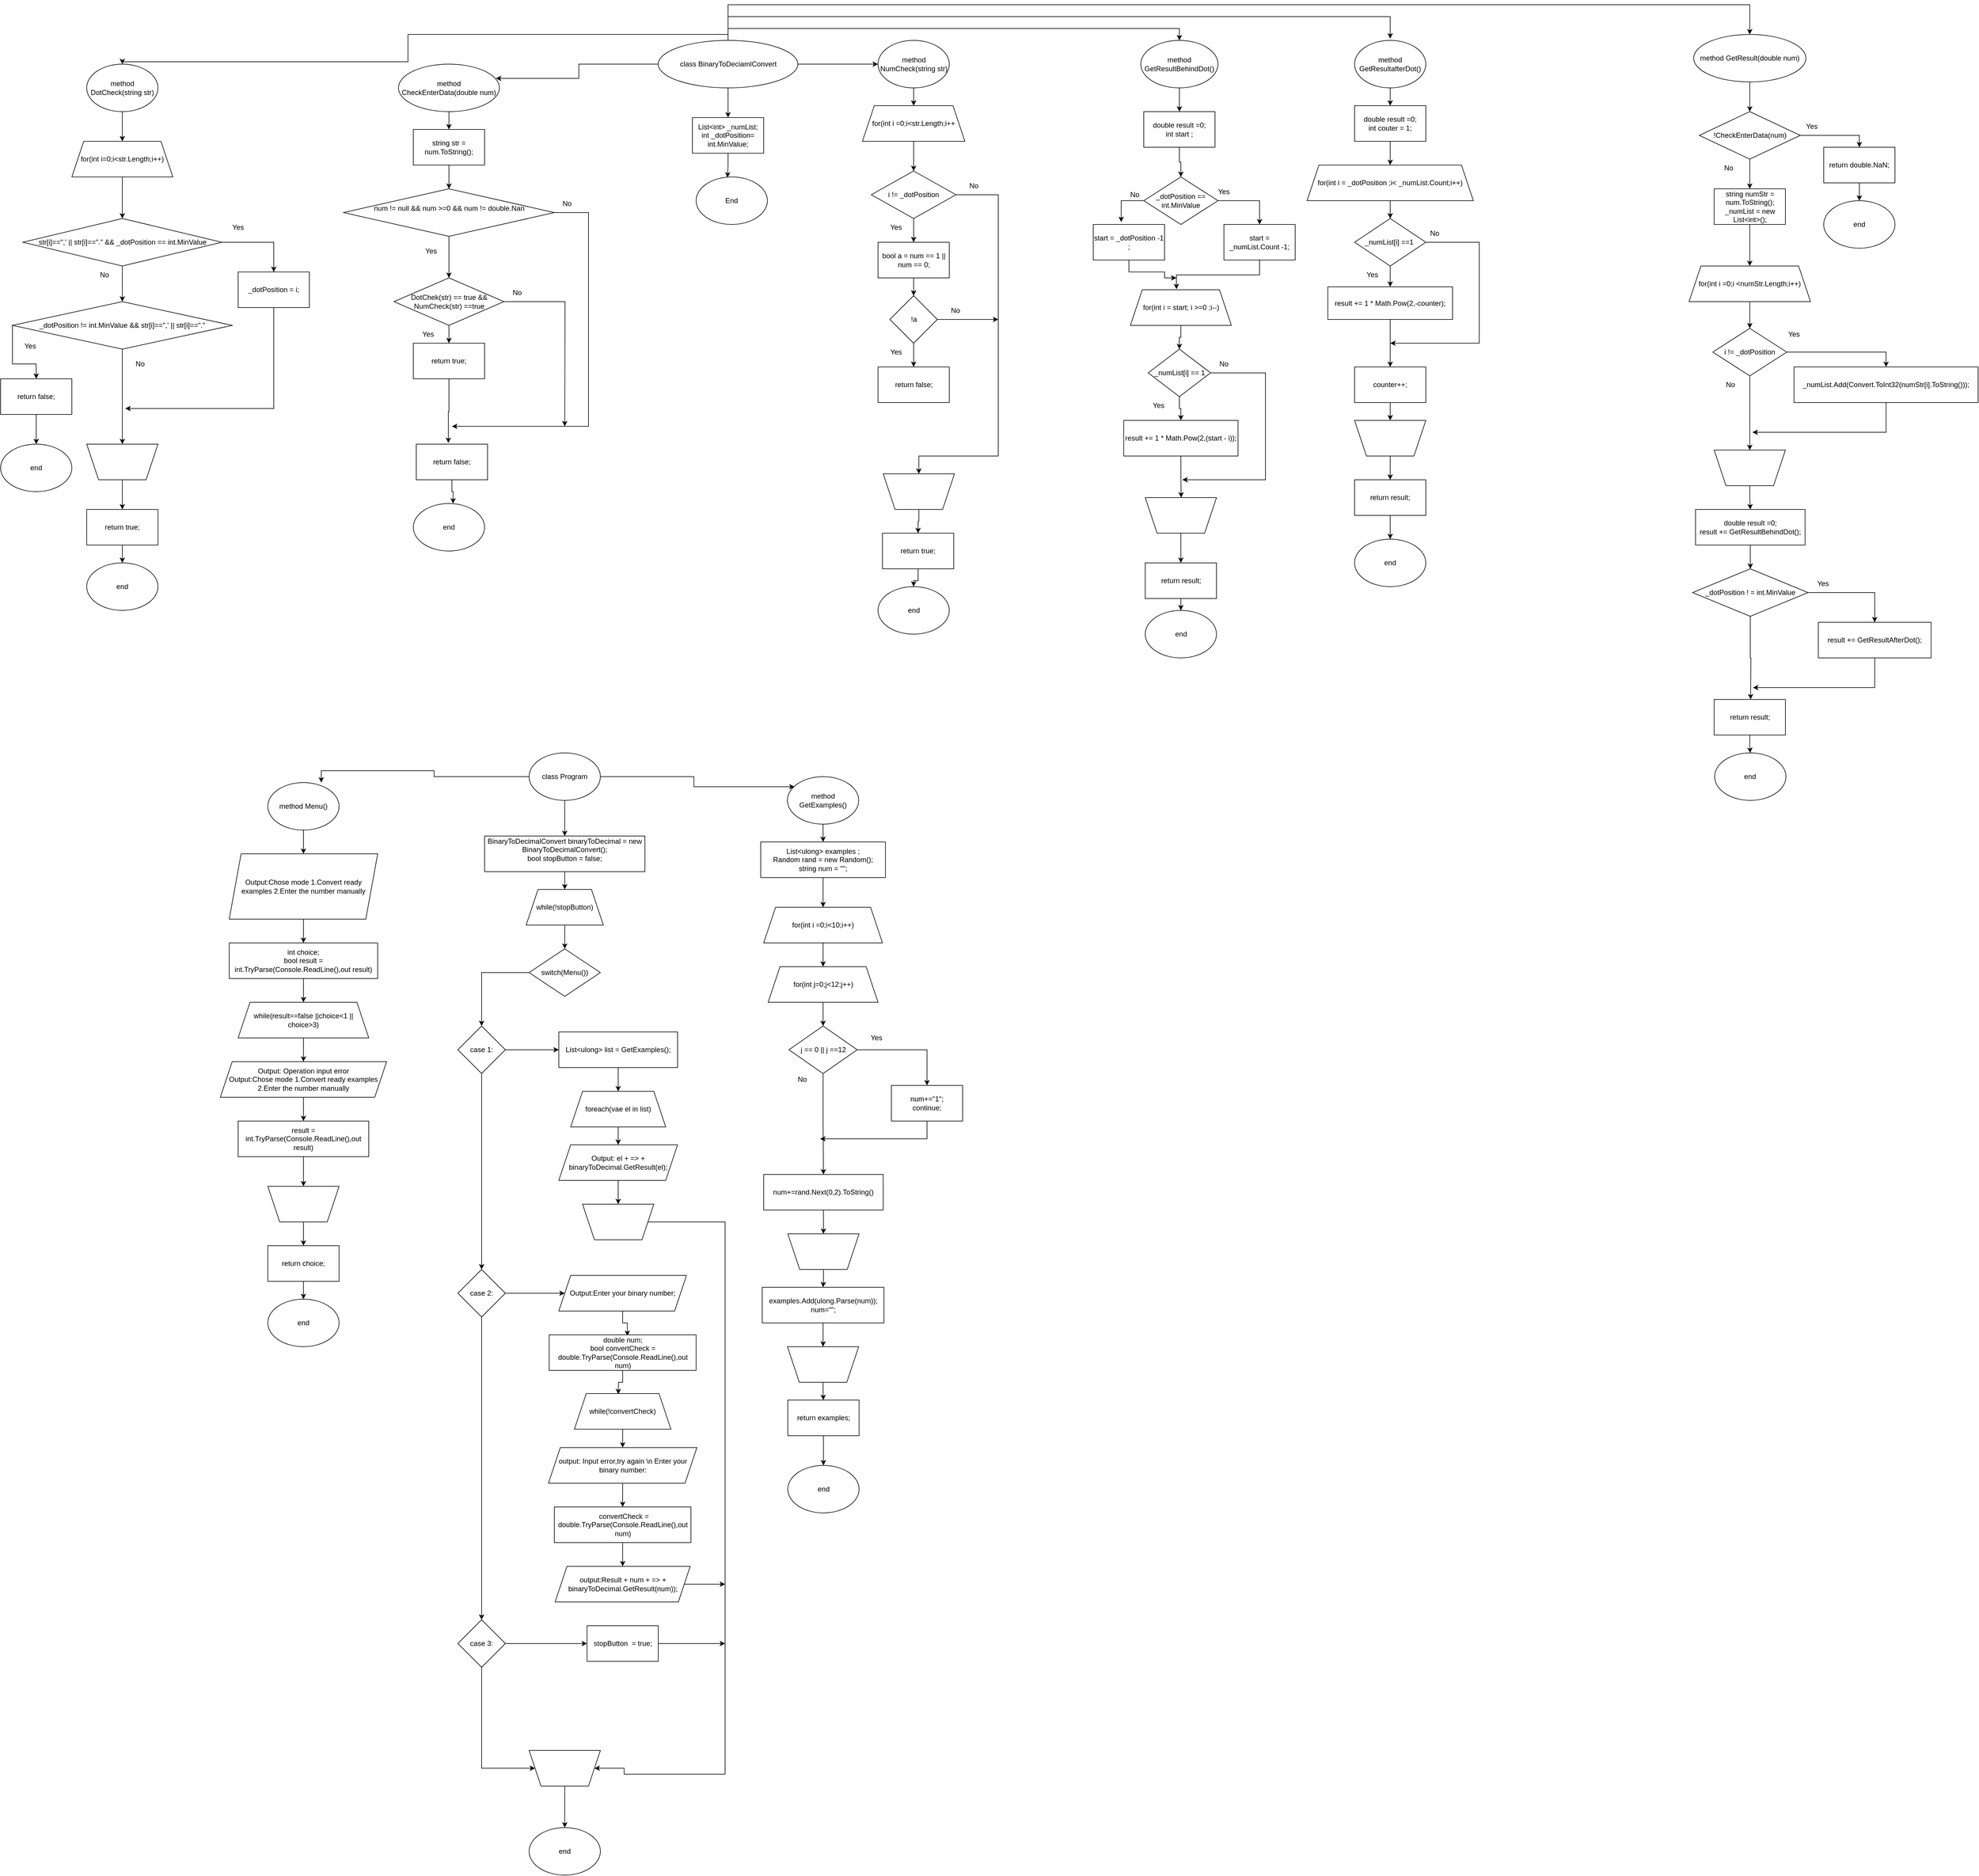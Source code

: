 <mxfile version="15.5.0" type="github">
  <diagram id="lxE2VkOdqUIYpiyDrDei" name="Page-1">
    <mxGraphModel dx="3307" dy="3827" grid="1" gridSize="10" guides="1" tooltips="1" connect="1" arrows="1" fold="1" page="1" pageScale="1" pageWidth="827" pageHeight="1169" math="0" shadow="0">
      <root>
        <mxCell id="0" />
        <mxCell id="1" parent="0" />
        <mxCell id="0BagbGhijmzTopwAj-QU-45" style="edgeStyle=orthogonalEdgeStyle;rounded=0;orthogonalLoop=1;jettySize=auto;html=1;entryX=0.5;entryY=0;entryDx=0;entryDy=0;" parent="1" source="0BagbGhijmzTopwAj-QU-1" target="0BagbGhijmzTopwAj-QU-44" edge="1">
          <mxGeometry relative="1" as="geometry" />
        </mxCell>
        <mxCell id="0BagbGhijmzTopwAj-QU-49" style="edgeStyle=orthogonalEdgeStyle;rounded=0;orthogonalLoop=1;jettySize=auto;html=1;entryX=0.75;entryY=0;entryDx=0;entryDy=0;entryPerimeter=0;" parent="1" source="0BagbGhijmzTopwAj-QU-1" target="0BagbGhijmzTopwAj-QU-3" edge="1">
          <mxGeometry relative="1" as="geometry" />
        </mxCell>
        <mxCell id="0BagbGhijmzTopwAj-QU-50" style="edgeStyle=orthogonalEdgeStyle;rounded=0;orthogonalLoop=1;jettySize=auto;html=1;entryX=0.1;entryY=0.213;entryDx=0;entryDy=0;entryPerimeter=0;" parent="1" source="0BagbGhijmzTopwAj-QU-1" target="0BagbGhijmzTopwAj-QU-20" edge="1">
          <mxGeometry relative="1" as="geometry">
            <mxPoint x="940" y="150" as="targetPoint" />
          </mxGeometry>
        </mxCell>
        <mxCell id="0BagbGhijmzTopwAj-QU-1" value="сlass Program" style="ellipse;whiteSpace=wrap;html=1;" parent="1" vertex="1">
          <mxGeometry x="520" y="90" width="120" height="80" as="geometry" />
        </mxCell>
        <mxCell id="0BagbGhijmzTopwAj-QU-5" style="edgeStyle=orthogonalEdgeStyle;rounded=0;orthogonalLoop=1;jettySize=auto;html=1;" parent="1" source="0BagbGhijmzTopwAj-QU-3" target="0BagbGhijmzTopwAj-QU-4" edge="1">
          <mxGeometry relative="1" as="geometry" />
        </mxCell>
        <mxCell id="0BagbGhijmzTopwAj-QU-3" value="method Menu()" style="ellipse;whiteSpace=wrap;html=1;" parent="1" vertex="1">
          <mxGeometry x="80" y="140" width="120" height="80" as="geometry" />
        </mxCell>
        <mxCell id="0BagbGhijmzTopwAj-QU-7" style="edgeStyle=orthogonalEdgeStyle;rounded=0;orthogonalLoop=1;jettySize=auto;html=1;entryX=0.5;entryY=0;entryDx=0;entryDy=0;" parent="1" source="0BagbGhijmzTopwAj-QU-4" target="0BagbGhijmzTopwAj-QU-6" edge="1">
          <mxGeometry relative="1" as="geometry" />
        </mxCell>
        <mxCell id="0BagbGhijmzTopwAj-QU-4" value="Output:Chose mode 1.Convert ready examples 2.Enter the number manually" style="shape=parallelogram;perimeter=parallelogramPerimeter;whiteSpace=wrap;html=1;fixedSize=1;" parent="1" vertex="1">
          <mxGeometry x="15" y="260" width="250" height="110" as="geometry" />
        </mxCell>
        <mxCell id="0BagbGhijmzTopwAj-QU-9" style="edgeStyle=orthogonalEdgeStyle;rounded=0;orthogonalLoop=1;jettySize=auto;html=1;entryX=0.5;entryY=0;entryDx=0;entryDy=0;" parent="1" source="0BagbGhijmzTopwAj-QU-6" target="0BagbGhijmzTopwAj-QU-8" edge="1">
          <mxGeometry relative="1" as="geometry" />
        </mxCell>
        <mxCell id="0BagbGhijmzTopwAj-QU-6" value="int choice;&lt;br&gt;bool result = int.TryParse(Console.ReadLine(),out result)" style="rounded=0;whiteSpace=wrap;html=1;" parent="1" vertex="1">
          <mxGeometry x="15" y="410" width="250" height="60" as="geometry" />
        </mxCell>
        <mxCell id="0BagbGhijmzTopwAj-QU-11" style="edgeStyle=orthogonalEdgeStyle;rounded=0;orthogonalLoop=1;jettySize=auto;html=1;entryX=0.5;entryY=0;entryDx=0;entryDy=0;" parent="1" source="0BagbGhijmzTopwAj-QU-8" target="0BagbGhijmzTopwAj-QU-10" edge="1">
          <mxGeometry relative="1" as="geometry" />
        </mxCell>
        <mxCell id="0BagbGhijmzTopwAj-QU-8" value="while(result==false ||choice&amp;lt;1 || choice&amp;gt;3)" style="shape=trapezoid;perimeter=trapezoidPerimeter;whiteSpace=wrap;html=1;fixedSize=1;" parent="1" vertex="1">
          <mxGeometry x="30" y="510" width="220" height="60" as="geometry" />
        </mxCell>
        <mxCell id="0BagbGhijmzTopwAj-QU-13" style="edgeStyle=orthogonalEdgeStyle;rounded=0;orthogonalLoop=1;jettySize=auto;html=1;entryX=0.5;entryY=0;entryDx=0;entryDy=0;" parent="1" source="0BagbGhijmzTopwAj-QU-10" target="0BagbGhijmzTopwAj-QU-12" edge="1">
          <mxGeometry relative="1" as="geometry" />
        </mxCell>
        <mxCell id="0BagbGhijmzTopwAj-QU-10" value="Output: Operation input error&lt;br&gt;Output:Chose mode 1.Convert ready examples 2.Enter the number manually" style="shape=parallelogram;perimeter=parallelogramPerimeter;whiteSpace=wrap;html=1;fixedSize=1;" parent="1" vertex="1">
          <mxGeometry y="610" width="280" height="60" as="geometry" />
        </mxCell>
        <mxCell id="0BagbGhijmzTopwAj-QU-15" style="edgeStyle=orthogonalEdgeStyle;rounded=0;orthogonalLoop=1;jettySize=auto;html=1;entryX=0.5;entryY=1;entryDx=0;entryDy=0;" parent="1" source="0BagbGhijmzTopwAj-QU-12" target="0BagbGhijmzTopwAj-QU-14" edge="1">
          <mxGeometry relative="1" as="geometry" />
        </mxCell>
        <mxCell id="0BagbGhijmzTopwAj-QU-12" value="&lt;span&gt;result = int.TryParse(Console.ReadLine(),out result)&lt;/span&gt;" style="rounded=0;whiteSpace=wrap;html=1;" parent="1" vertex="1">
          <mxGeometry x="30" y="710" width="220" height="60" as="geometry" />
        </mxCell>
        <mxCell id="0BagbGhijmzTopwAj-QU-17" style="edgeStyle=orthogonalEdgeStyle;rounded=0;orthogonalLoop=1;jettySize=auto;html=1;entryX=0.5;entryY=0;entryDx=0;entryDy=0;" parent="1" source="0BagbGhijmzTopwAj-QU-14" target="0BagbGhijmzTopwAj-QU-16" edge="1">
          <mxGeometry relative="1" as="geometry" />
        </mxCell>
        <mxCell id="0BagbGhijmzTopwAj-QU-14" value="" style="shape=trapezoid;perimeter=trapezoidPerimeter;whiteSpace=wrap;html=1;fixedSize=1;direction=west;" parent="1" vertex="1">
          <mxGeometry x="80" y="820" width="120" height="60" as="geometry" />
        </mxCell>
        <mxCell id="0BagbGhijmzTopwAj-QU-19" style="edgeStyle=orthogonalEdgeStyle;rounded=0;orthogonalLoop=1;jettySize=auto;html=1;entryX=0.5;entryY=0;entryDx=0;entryDy=0;" parent="1" source="0BagbGhijmzTopwAj-QU-16" target="0BagbGhijmzTopwAj-QU-18" edge="1">
          <mxGeometry relative="1" as="geometry" />
        </mxCell>
        <mxCell id="0BagbGhijmzTopwAj-QU-16" value="return choice;" style="rounded=0;whiteSpace=wrap;html=1;" parent="1" vertex="1">
          <mxGeometry x="80" y="920" width="120" height="60" as="geometry" />
        </mxCell>
        <mxCell id="0BagbGhijmzTopwAj-QU-18" value="end" style="ellipse;whiteSpace=wrap;html=1;" parent="1" vertex="1">
          <mxGeometry x="80" y="1010" width="120" height="80" as="geometry" />
        </mxCell>
        <mxCell id="0BagbGhijmzTopwAj-QU-22" style="edgeStyle=orthogonalEdgeStyle;rounded=0;orthogonalLoop=1;jettySize=auto;html=1;entryX=0.5;entryY=0;entryDx=0;entryDy=0;" parent="1" source="0BagbGhijmzTopwAj-QU-20" target="0BagbGhijmzTopwAj-QU-21" edge="1">
          <mxGeometry relative="1" as="geometry" />
        </mxCell>
        <mxCell id="0BagbGhijmzTopwAj-QU-20" value="method GetExamples()" style="ellipse;whiteSpace=wrap;html=1;" parent="1" vertex="1">
          <mxGeometry x="955" y="130" width="120" height="80" as="geometry" />
        </mxCell>
        <mxCell id="0BagbGhijmzTopwAj-QU-24" style="edgeStyle=orthogonalEdgeStyle;rounded=0;orthogonalLoop=1;jettySize=auto;html=1;entryX=0.5;entryY=0;entryDx=0;entryDy=0;" parent="1" source="0BagbGhijmzTopwAj-QU-21" target="0BagbGhijmzTopwAj-QU-23" edge="1">
          <mxGeometry relative="1" as="geometry" />
        </mxCell>
        <mxCell id="0BagbGhijmzTopwAj-QU-21" value="List&amp;lt;ulong&amp;gt; examples ;&lt;br&gt;Random rand = new Random();&lt;br&gt;string num = &quot;&quot;;" style="rounded=0;whiteSpace=wrap;html=1;" parent="1" vertex="1">
          <mxGeometry x="910" y="240" width="210" height="60" as="geometry" />
        </mxCell>
        <mxCell id="0BagbGhijmzTopwAj-QU-26" style="edgeStyle=orthogonalEdgeStyle;rounded=0;orthogonalLoop=1;jettySize=auto;html=1;" parent="1" source="0BagbGhijmzTopwAj-QU-23" target="0BagbGhijmzTopwAj-QU-25" edge="1">
          <mxGeometry relative="1" as="geometry" />
        </mxCell>
        <mxCell id="0BagbGhijmzTopwAj-QU-23" value="for(int i =0;i&amp;lt;10;i++)" style="shape=trapezoid;perimeter=trapezoidPerimeter;whiteSpace=wrap;html=1;fixedSize=1;" parent="1" vertex="1">
          <mxGeometry x="915" y="350" width="200" height="60" as="geometry" />
        </mxCell>
        <mxCell id="0BagbGhijmzTopwAj-QU-28" style="edgeStyle=orthogonalEdgeStyle;rounded=0;orthogonalLoop=1;jettySize=auto;html=1;" parent="1" source="0BagbGhijmzTopwAj-QU-25" target="0BagbGhijmzTopwAj-QU-27" edge="1">
          <mxGeometry relative="1" as="geometry" />
        </mxCell>
        <mxCell id="0BagbGhijmzTopwAj-QU-25" value="for(int j=0;j&amp;lt;12;j++)" style="shape=trapezoid;perimeter=trapezoidPerimeter;whiteSpace=wrap;html=1;fixedSize=1;" parent="1" vertex="1">
          <mxGeometry x="922.5" y="450" width="185" height="60" as="geometry" />
        </mxCell>
        <mxCell id="0BagbGhijmzTopwAj-QU-30" style="edgeStyle=orthogonalEdgeStyle;rounded=0;orthogonalLoop=1;jettySize=auto;html=1;entryX=0.5;entryY=0;entryDx=0;entryDy=0;" parent="1" source="0BagbGhijmzTopwAj-QU-27" target="0BagbGhijmzTopwAj-QU-29" edge="1">
          <mxGeometry relative="1" as="geometry" />
        </mxCell>
        <mxCell id="0BagbGhijmzTopwAj-QU-32" style="edgeStyle=orthogonalEdgeStyle;rounded=0;orthogonalLoop=1;jettySize=auto;html=1;entryX=0.5;entryY=0;entryDx=0;entryDy=0;" parent="1" source="0BagbGhijmzTopwAj-QU-27" target="0BagbGhijmzTopwAj-QU-34" edge="1">
          <mxGeometry relative="1" as="geometry">
            <mxPoint x="1015" y="750" as="targetPoint" />
          </mxGeometry>
        </mxCell>
        <mxCell id="0BagbGhijmzTopwAj-QU-27" value="j == 0 || j ==12" style="rhombus;whiteSpace=wrap;html=1;" parent="1" vertex="1">
          <mxGeometry x="957.5" y="550" width="115" height="80" as="geometry" />
        </mxCell>
        <mxCell id="0BagbGhijmzTopwAj-QU-33" style="edgeStyle=orthogonalEdgeStyle;rounded=0;orthogonalLoop=1;jettySize=auto;html=1;" parent="1" source="0BagbGhijmzTopwAj-QU-29" edge="1">
          <mxGeometry relative="1" as="geometry">
            <mxPoint x="1010" y="740" as="targetPoint" />
            <Array as="points">
              <mxPoint x="1190" y="740" />
              <mxPoint x="1040" y="740" />
            </Array>
          </mxGeometry>
        </mxCell>
        <mxCell id="0BagbGhijmzTopwAj-QU-29" value="num+=&quot;1&quot;;&lt;br&gt;continue;" style="rounded=0;whiteSpace=wrap;html=1;" parent="1" vertex="1">
          <mxGeometry x="1130" y="650" width="120" height="60" as="geometry" />
        </mxCell>
        <mxCell id="0BagbGhijmzTopwAj-QU-31" value="Yes" style="text;html=1;strokeColor=none;fillColor=none;align=center;verticalAlign=middle;whiteSpace=wrap;rounded=0;" parent="1" vertex="1">
          <mxGeometry x="1075" y="555" width="60" height="30" as="geometry" />
        </mxCell>
        <mxCell id="0BagbGhijmzTopwAj-QU-37" style="edgeStyle=orthogonalEdgeStyle;rounded=0;orthogonalLoop=1;jettySize=auto;html=1;" parent="1" source="0BagbGhijmzTopwAj-QU-34" target="0BagbGhijmzTopwAj-QU-36" edge="1">
          <mxGeometry relative="1" as="geometry" />
        </mxCell>
        <mxCell id="0BagbGhijmzTopwAj-QU-34" value="num+=rand.Next(0,2).ToString()" style="rounded=0;whiteSpace=wrap;html=1;" parent="1" vertex="1">
          <mxGeometry x="915" y="800" width="201.25" height="60" as="geometry" />
        </mxCell>
        <mxCell id="0BagbGhijmzTopwAj-QU-39" style="edgeStyle=orthogonalEdgeStyle;rounded=0;orthogonalLoop=1;jettySize=auto;html=1;entryX=0.5;entryY=0;entryDx=0;entryDy=0;" parent="1" source="0BagbGhijmzTopwAj-QU-36" target="0BagbGhijmzTopwAj-QU-38" edge="1">
          <mxGeometry relative="1" as="geometry" />
        </mxCell>
        <mxCell id="0BagbGhijmzTopwAj-QU-36" value="" style="shape=trapezoid;perimeter=trapezoidPerimeter;whiteSpace=wrap;html=1;fixedSize=1;direction=west;" parent="1" vertex="1">
          <mxGeometry x="955.63" y="900" width="120" height="60" as="geometry" />
        </mxCell>
        <mxCell id="0BagbGhijmzTopwAj-QU-41" style="edgeStyle=orthogonalEdgeStyle;rounded=0;orthogonalLoop=1;jettySize=auto;html=1;" parent="1" source="0BagbGhijmzTopwAj-QU-38" target="0BagbGhijmzTopwAj-QU-40" edge="1">
          <mxGeometry relative="1" as="geometry" />
        </mxCell>
        <mxCell id="0BagbGhijmzTopwAj-QU-38" value="examples.Add(ulong.Parse(num));&lt;br&gt;num=&quot;&quot;;" style="rounded=0;whiteSpace=wrap;html=1;" parent="1" vertex="1">
          <mxGeometry x="912.5" y="990" width="205" height="60" as="geometry" />
        </mxCell>
        <mxCell id="0BagbGhijmzTopwAj-QU-43" style="edgeStyle=orthogonalEdgeStyle;rounded=0;orthogonalLoop=1;jettySize=auto;html=1;" parent="1" source="0BagbGhijmzTopwAj-QU-40" target="0BagbGhijmzTopwAj-QU-42" edge="1">
          <mxGeometry relative="1" as="geometry" />
        </mxCell>
        <mxCell id="0BagbGhijmzTopwAj-QU-40" value="" style="shape=trapezoid;perimeter=trapezoidPerimeter;whiteSpace=wrap;html=1;fixedSize=1;direction=west;" parent="1" vertex="1">
          <mxGeometry x="955" y="1090" width="120" height="60" as="geometry" />
        </mxCell>
        <mxCell id="0BagbGhijmzTopwAj-QU-94" style="edgeStyle=orthogonalEdgeStyle;rounded=0;orthogonalLoop=1;jettySize=auto;html=1;entryX=0.5;entryY=0;entryDx=0;entryDy=0;" parent="1" source="0BagbGhijmzTopwAj-QU-42" target="0BagbGhijmzTopwAj-QU-93" edge="1">
          <mxGeometry relative="1" as="geometry" />
        </mxCell>
        <mxCell id="0BagbGhijmzTopwAj-QU-42" value="return examples;" style="rounded=0;whiteSpace=wrap;html=1;" parent="1" vertex="1">
          <mxGeometry x="955.63" y="1180" width="120" height="60" as="geometry" />
        </mxCell>
        <mxCell id="0BagbGhijmzTopwAj-QU-47" style="edgeStyle=orthogonalEdgeStyle;rounded=0;orthogonalLoop=1;jettySize=auto;html=1;entryX=0.5;entryY=0;entryDx=0;entryDy=0;" parent="1" source="0BagbGhijmzTopwAj-QU-44" target="0BagbGhijmzTopwAj-QU-46" edge="1">
          <mxGeometry relative="1" as="geometry" />
        </mxCell>
        <mxCell id="0BagbGhijmzTopwAj-QU-44" value="BinaryToDecimalConvert binaryToDecimal = new BinaryToDecimalConvert();&lt;br&gt;bool stopButton = false;&lt;br&gt;&amp;nbsp;" style="rounded=0;whiteSpace=wrap;html=1;" parent="1" vertex="1">
          <mxGeometry x="445" y="230" width="270" height="60" as="geometry" />
        </mxCell>
        <mxCell id="0BagbGhijmzTopwAj-QU-51" style="edgeStyle=orthogonalEdgeStyle;rounded=0;orthogonalLoop=1;jettySize=auto;html=1;entryX=0.5;entryY=0;entryDx=0;entryDy=0;" parent="1" source="0BagbGhijmzTopwAj-QU-46" target="0BagbGhijmzTopwAj-QU-48" edge="1">
          <mxGeometry relative="1" as="geometry" />
        </mxCell>
        <mxCell id="0BagbGhijmzTopwAj-QU-46" value="while(!stopButton)" style="shape=trapezoid;perimeter=trapezoidPerimeter;whiteSpace=wrap;html=1;fixedSize=1;" parent="1" vertex="1">
          <mxGeometry x="515" y="320" width="130" height="60" as="geometry" />
        </mxCell>
        <mxCell id="0BagbGhijmzTopwAj-QU-56" style="edgeStyle=orthogonalEdgeStyle;rounded=0;orthogonalLoop=1;jettySize=auto;html=1;entryX=0.5;entryY=0;entryDx=0;entryDy=0;" parent="1" source="0BagbGhijmzTopwAj-QU-48" target="0BagbGhijmzTopwAj-QU-52" edge="1">
          <mxGeometry relative="1" as="geometry" />
        </mxCell>
        <mxCell id="0BagbGhijmzTopwAj-QU-48" value="switch(Menu())" style="rhombus;whiteSpace=wrap;html=1;" parent="1" vertex="1">
          <mxGeometry x="520" y="420" width="120" height="80" as="geometry" />
        </mxCell>
        <mxCell id="0BagbGhijmzTopwAj-QU-55" style="edgeStyle=orthogonalEdgeStyle;rounded=0;orthogonalLoop=1;jettySize=auto;html=1;entryX=0;entryY=0.5;entryDx=0;entryDy=0;" parent="1" source="0BagbGhijmzTopwAj-QU-52" target="0BagbGhijmzTopwAj-QU-53" edge="1">
          <mxGeometry relative="1" as="geometry" />
        </mxCell>
        <mxCell id="0BagbGhijmzTopwAj-QU-64" style="edgeStyle=orthogonalEdgeStyle;rounded=0;orthogonalLoop=1;jettySize=auto;html=1;entryX=0.5;entryY=0;entryDx=0;entryDy=0;" parent="1" source="0BagbGhijmzTopwAj-QU-52" target="0BagbGhijmzTopwAj-QU-63" edge="1">
          <mxGeometry relative="1" as="geometry" />
        </mxCell>
        <mxCell id="0BagbGhijmzTopwAj-QU-52" value="case 1:" style="rhombus;whiteSpace=wrap;html=1;" parent="1" vertex="1">
          <mxGeometry x="400" y="550" width="80" height="80" as="geometry" />
        </mxCell>
        <mxCell id="0BagbGhijmzTopwAj-QU-58" style="edgeStyle=orthogonalEdgeStyle;rounded=0;orthogonalLoop=1;jettySize=auto;html=1;entryX=0.5;entryY=0;entryDx=0;entryDy=0;" parent="1" source="0BagbGhijmzTopwAj-QU-53" target="0BagbGhijmzTopwAj-QU-57" edge="1">
          <mxGeometry relative="1" as="geometry" />
        </mxCell>
        <mxCell id="0BagbGhijmzTopwAj-QU-53" value="List&amp;lt;ulong&amp;gt; list = GetExamples();" style="rounded=0;whiteSpace=wrap;html=1;" parent="1" vertex="1">
          <mxGeometry x="570" y="560" width="200" height="60" as="geometry" />
        </mxCell>
        <mxCell id="0BagbGhijmzTopwAj-QU-60" style="edgeStyle=orthogonalEdgeStyle;rounded=0;orthogonalLoop=1;jettySize=auto;html=1;" parent="1" source="0BagbGhijmzTopwAj-QU-57" target="0BagbGhijmzTopwAj-QU-59" edge="1">
          <mxGeometry relative="1" as="geometry" />
        </mxCell>
        <mxCell id="0BagbGhijmzTopwAj-QU-57" value="foreach(vae el in list)" style="shape=trapezoid;perimeter=trapezoidPerimeter;whiteSpace=wrap;html=1;fixedSize=1;" parent="1" vertex="1">
          <mxGeometry x="590" y="660" width="160" height="60" as="geometry" />
        </mxCell>
        <mxCell id="0BagbGhijmzTopwAj-QU-62" style="edgeStyle=orthogonalEdgeStyle;rounded=0;orthogonalLoop=1;jettySize=auto;html=1;" parent="1" source="0BagbGhijmzTopwAj-QU-59" target="0BagbGhijmzTopwAj-QU-61" edge="1">
          <mxGeometry relative="1" as="geometry" />
        </mxCell>
        <mxCell id="0BagbGhijmzTopwAj-QU-59" value="Output: el + =&amp;gt; + binaryToDecimal.GetResult(el);" style="shape=parallelogram;perimeter=parallelogramPerimeter;whiteSpace=wrap;html=1;fixedSize=1;" parent="1" vertex="1">
          <mxGeometry x="570" y="750" width="200" height="60" as="geometry" />
        </mxCell>
        <mxCell id="0BagbGhijmzTopwAj-QU-82" style="edgeStyle=orthogonalEdgeStyle;rounded=0;orthogonalLoop=1;jettySize=auto;html=1;entryX=0;entryY=0.5;entryDx=0;entryDy=0;" parent="1" source="0BagbGhijmzTopwAj-QU-61" target="0BagbGhijmzTopwAj-QU-85" edge="1">
          <mxGeometry relative="1" as="geometry">
            <mxPoint x="850" y="1810" as="targetPoint" />
            <Array as="points">
              <mxPoint x="850" y="880" />
              <mxPoint x="850" y="1810" />
              <mxPoint x="680" y="1810" />
              <mxPoint x="680" y="1800" />
            </Array>
          </mxGeometry>
        </mxCell>
        <mxCell id="0BagbGhijmzTopwAj-QU-61" value="" style="shape=trapezoid;perimeter=trapezoidPerimeter;whiteSpace=wrap;html=1;fixedSize=1;direction=west;" parent="1" vertex="1">
          <mxGeometry x="610" y="850" width="120" height="60" as="geometry" />
        </mxCell>
        <mxCell id="0BagbGhijmzTopwAj-QU-69" style="edgeStyle=orthogonalEdgeStyle;rounded=0;orthogonalLoop=1;jettySize=auto;html=1;" parent="1" source="0BagbGhijmzTopwAj-QU-63" target="0BagbGhijmzTopwAj-QU-66" edge="1">
          <mxGeometry relative="1" as="geometry" />
        </mxCell>
        <mxCell id="0BagbGhijmzTopwAj-QU-79" style="edgeStyle=orthogonalEdgeStyle;rounded=0;orthogonalLoop=1;jettySize=auto;html=1;entryX=0.5;entryY=0;entryDx=0;entryDy=0;" parent="1" source="0BagbGhijmzTopwAj-QU-63" target="0BagbGhijmzTopwAj-QU-78" edge="1">
          <mxGeometry relative="1" as="geometry" />
        </mxCell>
        <mxCell id="0BagbGhijmzTopwAj-QU-63" value="case 2:" style="rhombus;whiteSpace=wrap;html=1;" parent="1" vertex="1">
          <mxGeometry x="400" y="960" width="80" height="80" as="geometry" />
        </mxCell>
        <mxCell id="0BagbGhijmzTopwAj-QU-68" style="edgeStyle=orthogonalEdgeStyle;rounded=0;orthogonalLoop=1;jettySize=auto;html=1;entryX=0.532;entryY=0.033;entryDx=0;entryDy=0;entryPerimeter=0;" parent="1" source="0BagbGhijmzTopwAj-QU-66" target="0BagbGhijmzTopwAj-QU-67" edge="1">
          <mxGeometry relative="1" as="geometry" />
        </mxCell>
        <mxCell id="0BagbGhijmzTopwAj-QU-66" value="Output:Enter your binary number;" style="shape=parallelogram;perimeter=parallelogramPerimeter;whiteSpace=wrap;html=1;fixedSize=1;" parent="1" vertex="1">
          <mxGeometry x="570" y="970" width="215" height="60" as="geometry" />
        </mxCell>
        <mxCell id="0BagbGhijmzTopwAj-QU-71" style="edgeStyle=orthogonalEdgeStyle;rounded=0;orthogonalLoop=1;jettySize=auto;html=1;" parent="1" source="0BagbGhijmzTopwAj-QU-67" edge="1">
          <mxGeometry relative="1" as="geometry">
            <mxPoint x="670" y="1170" as="targetPoint" />
          </mxGeometry>
        </mxCell>
        <mxCell id="0BagbGhijmzTopwAj-QU-67" value="double num;&lt;br&gt;bool convertCheck = double.TryParse(Console.ReadLine(),out num)" style="rounded=0;whiteSpace=wrap;html=1;" parent="1" vertex="1">
          <mxGeometry x="553.75" y="1070" width="247.5" height="60" as="geometry" />
        </mxCell>
        <mxCell id="0BagbGhijmzTopwAj-QU-73" style="edgeStyle=orthogonalEdgeStyle;rounded=0;orthogonalLoop=1;jettySize=auto;html=1;entryX=0.5;entryY=0;entryDx=0;entryDy=0;" parent="1" source="0BagbGhijmzTopwAj-QU-70" target="0BagbGhijmzTopwAj-QU-72" edge="1">
          <mxGeometry relative="1" as="geometry" />
        </mxCell>
        <mxCell id="0BagbGhijmzTopwAj-QU-70" value="while(!convertCheck)" style="shape=trapezoid;perimeter=trapezoidPerimeter;whiteSpace=wrap;html=1;fixedSize=1;" parent="1" vertex="1">
          <mxGeometry x="596.25" y="1169" width="162.5" height="60" as="geometry" />
        </mxCell>
        <mxCell id="0BagbGhijmzTopwAj-QU-75" style="edgeStyle=orthogonalEdgeStyle;rounded=0;orthogonalLoop=1;jettySize=auto;html=1;entryX=0.5;entryY=0;entryDx=0;entryDy=0;" parent="1" source="0BagbGhijmzTopwAj-QU-72" target="0BagbGhijmzTopwAj-QU-74" edge="1">
          <mxGeometry relative="1" as="geometry" />
        </mxCell>
        <mxCell id="0BagbGhijmzTopwAj-QU-72" value="output: Input error,try again \n Enter your binary number:" style="shape=parallelogram;perimeter=parallelogramPerimeter;whiteSpace=wrap;html=1;fixedSize=1;" parent="1" vertex="1">
          <mxGeometry x="552.5" y="1260" width="250" height="60" as="geometry" />
        </mxCell>
        <mxCell id="0BagbGhijmzTopwAj-QU-77" style="edgeStyle=orthogonalEdgeStyle;rounded=0;orthogonalLoop=1;jettySize=auto;html=1;entryX=0.5;entryY=0;entryDx=0;entryDy=0;" parent="1" source="0BagbGhijmzTopwAj-QU-74" target="0BagbGhijmzTopwAj-QU-76" edge="1">
          <mxGeometry relative="1" as="geometry" />
        </mxCell>
        <mxCell id="0BagbGhijmzTopwAj-QU-74" value="&lt;span&gt;&amp;nbsp;convertCheck = double.TryParse(Console.ReadLine(),out num)&lt;/span&gt;" style="rounded=0;whiteSpace=wrap;html=1;" parent="1" vertex="1">
          <mxGeometry x="562.5" y="1360" width="230" height="60" as="geometry" />
        </mxCell>
        <mxCell id="0BagbGhijmzTopwAj-QU-83" style="edgeStyle=orthogonalEdgeStyle;rounded=0;orthogonalLoop=1;jettySize=auto;html=1;" parent="1" source="0BagbGhijmzTopwAj-QU-76" edge="1">
          <mxGeometry relative="1" as="geometry">
            <mxPoint x="850" y="1490" as="targetPoint" />
          </mxGeometry>
        </mxCell>
        <mxCell id="0BagbGhijmzTopwAj-QU-76" value="output:Result + num + =&amp;gt; + binaryToDecimal.GetResult(num));" style="shape=parallelogram;perimeter=parallelogramPerimeter;whiteSpace=wrap;html=1;fixedSize=1;" parent="1" vertex="1">
          <mxGeometry x="563.75" y="1460" width="227.5" height="60" as="geometry" />
        </mxCell>
        <mxCell id="0BagbGhijmzTopwAj-QU-81" style="edgeStyle=orthogonalEdgeStyle;rounded=0;orthogonalLoop=1;jettySize=auto;html=1;entryX=0;entryY=0.5;entryDx=0;entryDy=0;" parent="1" source="0BagbGhijmzTopwAj-QU-78" target="0BagbGhijmzTopwAj-QU-80" edge="1">
          <mxGeometry relative="1" as="geometry" />
        </mxCell>
        <mxCell id="0BagbGhijmzTopwAj-QU-87" style="edgeStyle=orthogonalEdgeStyle;rounded=0;orthogonalLoop=1;jettySize=auto;html=1;" parent="1" source="0BagbGhijmzTopwAj-QU-78" target="0BagbGhijmzTopwAj-QU-85" edge="1">
          <mxGeometry relative="1" as="geometry">
            <mxPoint x="440" y="1800" as="targetPoint" />
            <Array as="points">
              <mxPoint x="440" y="1800" />
            </Array>
          </mxGeometry>
        </mxCell>
        <mxCell id="0BagbGhijmzTopwAj-QU-78" value="case 3:" style="rhombus;whiteSpace=wrap;html=1;" parent="1" vertex="1">
          <mxGeometry x="400" y="1550" width="80" height="80" as="geometry" />
        </mxCell>
        <mxCell id="0BagbGhijmzTopwAj-QU-84" style="edgeStyle=orthogonalEdgeStyle;rounded=0;orthogonalLoop=1;jettySize=auto;html=1;" parent="1" source="0BagbGhijmzTopwAj-QU-80" edge="1">
          <mxGeometry relative="1" as="geometry">
            <mxPoint x="850" y="1590" as="targetPoint" />
          </mxGeometry>
        </mxCell>
        <mxCell id="0BagbGhijmzTopwAj-QU-80" value="stopButton&amp;nbsp; = true;" style="rounded=0;whiteSpace=wrap;html=1;" parent="1" vertex="1">
          <mxGeometry x="617.5" y="1560" width="120" height="60" as="geometry" />
        </mxCell>
        <mxCell id="0BagbGhijmzTopwAj-QU-92" style="edgeStyle=orthogonalEdgeStyle;rounded=0;orthogonalLoop=1;jettySize=auto;html=1;" parent="1" source="0BagbGhijmzTopwAj-QU-85" target="0BagbGhijmzTopwAj-QU-91" edge="1">
          <mxGeometry relative="1" as="geometry" />
        </mxCell>
        <mxCell id="0BagbGhijmzTopwAj-QU-85" value="" style="shape=trapezoid;perimeter=trapezoidPerimeter;whiteSpace=wrap;html=1;fixedSize=1;direction=west;" parent="1" vertex="1">
          <mxGeometry x="520" y="1770" width="120" height="60" as="geometry" />
        </mxCell>
        <mxCell id="0BagbGhijmzTopwAj-QU-91" value="end" style="ellipse;whiteSpace=wrap;html=1;" parent="1" vertex="1">
          <mxGeometry x="520" y="1900" width="120" height="80" as="geometry" />
        </mxCell>
        <mxCell id="0BagbGhijmzTopwAj-QU-93" value="end" style="ellipse;whiteSpace=wrap;html=1;" parent="1" vertex="1">
          <mxGeometry x="955.63" y="1290" width="120" height="80" as="geometry" />
        </mxCell>
        <mxCell id="dPK_oDVDDpmTboJlTobq-1" style="edgeStyle=orthogonalEdgeStyle;rounded=0;orthogonalLoop=1;jettySize=auto;html=1;" edge="1" parent="1" source="0BagbGhijmzTopwAj-QU-95" target="0BagbGhijmzTopwAj-QU-96">
          <mxGeometry relative="1" as="geometry" />
        </mxCell>
        <mxCell id="dPK_oDVDDpmTboJlTobq-21" style="edgeStyle=orthogonalEdgeStyle;rounded=0;orthogonalLoop=1;jettySize=auto;html=1;entryX=0.965;entryY=0.3;entryDx=0;entryDy=0;entryPerimeter=0;" edge="1" parent="1" source="0BagbGhijmzTopwAj-QU-95" target="dPK_oDVDDpmTboJlTobq-2">
          <mxGeometry relative="1" as="geometry" />
        </mxCell>
        <mxCell id="dPK_oDVDDpmTboJlTobq-45" style="edgeStyle=orthogonalEdgeStyle;rounded=0;orthogonalLoop=1;jettySize=auto;html=1;" edge="1" parent="1" source="0BagbGhijmzTopwAj-QU-95" target="dPK_oDVDDpmTboJlTobq-22">
          <mxGeometry relative="1" as="geometry">
            <Array as="points">
              <mxPoint x="855" y="-1120" />
              <mxPoint x="316" y="-1120" />
              <mxPoint x="316" y="-1074" />
              <mxPoint x="-165" y="-1074" />
            </Array>
          </mxGeometry>
        </mxCell>
        <mxCell id="dPK_oDVDDpmTboJlTobq-70" style="edgeStyle=orthogonalEdgeStyle;rounded=0;orthogonalLoop=1;jettySize=auto;html=1;" edge="1" parent="1" source="0BagbGhijmzTopwAj-QU-95" target="dPK_oDVDDpmTboJlTobq-48">
          <mxGeometry relative="1" as="geometry" />
        </mxCell>
        <mxCell id="dPK_oDVDDpmTboJlTobq-99" style="edgeStyle=orthogonalEdgeStyle;rounded=0;orthogonalLoop=1;jettySize=auto;html=1;entryX=0.5;entryY=0;entryDx=0;entryDy=0;" edge="1" parent="1" source="0BagbGhijmzTopwAj-QU-95" target="dPK_oDVDDpmTboJlTobq-71">
          <mxGeometry relative="1" as="geometry">
            <Array as="points">
              <mxPoint x="855" y="-1130" />
              <mxPoint x="1615" y="-1130" />
            </Array>
          </mxGeometry>
        </mxCell>
        <mxCell id="dPK_oDVDDpmTboJlTobq-120" style="edgeStyle=orthogonalEdgeStyle;rounded=0;orthogonalLoop=1;jettySize=auto;html=1;" edge="1" parent="1" source="0BagbGhijmzTopwAj-QU-95">
          <mxGeometry relative="1" as="geometry">
            <mxPoint x="1970" y="-1113" as="targetPoint" />
            <Array as="points">
              <mxPoint x="855" y="-1150" />
              <mxPoint x="1970" y="-1150" />
            </Array>
          </mxGeometry>
        </mxCell>
        <mxCell id="dPK_oDVDDpmTboJlTobq-155" style="edgeStyle=orthogonalEdgeStyle;rounded=0;orthogonalLoop=1;jettySize=auto;html=1;entryX=0.5;entryY=0;entryDx=0;entryDy=0;" edge="1" parent="1" source="0BagbGhijmzTopwAj-QU-95" target="dPK_oDVDDpmTboJlTobq-121">
          <mxGeometry relative="1" as="geometry">
            <Array as="points">
              <mxPoint x="855" y="-1170" />
              <mxPoint x="2576" y="-1170" />
            </Array>
          </mxGeometry>
        </mxCell>
        <mxCell id="0BagbGhijmzTopwAj-QU-95" value="class BinaryToDeciamlConvert&lt;br&gt;" style="ellipse;whiteSpace=wrap;html=1;" parent="1" vertex="1">
          <mxGeometry x="737.5" y="-1110" width="235" height="80" as="geometry" />
        </mxCell>
        <mxCell id="dPK_oDVDDpmTboJlTobq-47" style="edgeStyle=orthogonalEdgeStyle;rounded=0;orthogonalLoop=1;jettySize=auto;html=1;entryX=0.44;entryY=0.013;entryDx=0;entryDy=0;entryPerimeter=0;" edge="1" parent="1" source="0BagbGhijmzTopwAj-QU-96" target="dPK_oDVDDpmTboJlTobq-46">
          <mxGeometry relative="1" as="geometry" />
        </mxCell>
        <mxCell id="0BagbGhijmzTopwAj-QU-96" value="List&amp;lt;int&amp;gt; _numList;&lt;br&gt;int _dotPosition= int.MinValue;" style="rounded=0;whiteSpace=wrap;html=1;" parent="1" vertex="1">
          <mxGeometry x="795" y="-980" width="120" height="60" as="geometry" />
        </mxCell>
        <mxCell id="62HERm9EmkKdiQp9v8M5-1" value="No&lt;br&gt;" style="text;html=1;strokeColor=none;fillColor=none;align=center;verticalAlign=middle;whiteSpace=wrap;rounded=0;" parent="1" vertex="1">
          <mxGeometry x="950" y="625" width="60" height="30" as="geometry" />
        </mxCell>
        <mxCell id="dPK_oDVDDpmTboJlTobq-4" style="edgeStyle=orthogonalEdgeStyle;rounded=0;orthogonalLoop=1;jettySize=auto;html=1;" edge="1" parent="1" source="dPK_oDVDDpmTboJlTobq-2" target="dPK_oDVDDpmTboJlTobq-3">
          <mxGeometry relative="1" as="geometry" />
        </mxCell>
        <mxCell id="dPK_oDVDDpmTboJlTobq-2" value="method CheckEnterData(double num)" style="ellipse;whiteSpace=wrap;html=1;" vertex="1" parent="1">
          <mxGeometry x="300" y="-1070" width="170" height="80" as="geometry" />
        </mxCell>
        <mxCell id="dPK_oDVDDpmTboJlTobq-6" style="edgeStyle=orthogonalEdgeStyle;rounded=0;orthogonalLoop=1;jettySize=auto;html=1;entryX=0.5;entryY=0;entryDx=0;entryDy=0;" edge="1" parent="1" source="dPK_oDVDDpmTboJlTobq-3" target="dPK_oDVDDpmTboJlTobq-5">
          <mxGeometry relative="1" as="geometry" />
        </mxCell>
        <mxCell id="dPK_oDVDDpmTboJlTobq-3" value="string str = num.ToString();" style="rounded=0;whiteSpace=wrap;html=1;" vertex="1" parent="1">
          <mxGeometry x="325" y="-960" width="120" height="60" as="geometry" />
        </mxCell>
        <mxCell id="dPK_oDVDDpmTboJlTobq-8" style="edgeStyle=orthogonalEdgeStyle;rounded=0;orthogonalLoop=1;jettySize=auto;html=1;entryX=0.5;entryY=0;entryDx=0;entryDy=0;" edge="1" parent="1" source="dPK_oDVDDpmTboJlTobq-5" target="dPK_oDVDDpmTboJlTobq-7">
          <mxGeometry relative="1" as="geometry" />
        </mxCell>
        <mxCell id="dPK_oDVDDpmTboJlTobq-13" style="edgeStyle=orthogonalEdgeStyle;rounded=0;orthogonalLoop=1;jettySize=auto;html=1;" edge="1" parent="1" source="dPK_oDVDDpmTboJlTobq-5">
          <mxGeometry relative="1" as="geometry">
            <mxPoint x="390" y="-460" as="targetPoint" />
            <Array as="points">
              <mxPoint x="620" y="-820" />
              <mxPoint x="620" y="-460" />
            </Array>
          </mxGeometry>
        </mxCell>
        <mxCell id="dPK_oDVDDpmTboJlTobq-5" value="num != null &amp;amp;&amp;amp; num &amp;gt;=0 &amp;amp;&amp;amp; num != double.Nan&lt;br&gt;&lt;span style=&quot;white-space: pre&quot;&gt;	&lt;/span&gt;" style="rhombus;whiteSpace=wrap;html=1;" vertex="1" parent="1">
          <mxGeometry x="207.5" y="-860" width="355" height="80" as="geometry" />
        </mxCell>
        <mxCell id="dPK_oDVDDpmTboJlTobq-11" style="edgeStyle=orthogonalEdgeStyle;rounded=0;orthogonalLoop=1;jettySize=auto;html=1;entryX=0.5;entryY=0;entryDx=0;entryDy=0;" edge="1" parent="1" source="dPK_oDVDDpmTboJlTobq-7" target="dPK_oDVDDpmTboJlTobq-10">
          <mxGeometry relative="1" as="geometry" />
        </mxCell>
        <mxCell id="dPK_oDVDDpmTboJlTobq-16" style="edgeStyle=orthogonalEdgeStyle;rounded=0;orthogonalLoop=1;jettySize=auto;html=1;" edge="1" parent="1" source="dPK_oDVDDpmTboJlTobq-7">
          <mxGeometry relative="1" as="geometry">
            <mxPoint x="580" y="-460" as="targetPoint" />
          </mxGeometry>
        </mxCell>
        <mxCell id="dPK_oDVDDpmTboJlTobq-7" value="DotChek(str) == true &amp;amp;&amp;amp; NumCheck(str) ==true" style="rhombus;whiteSpace=wrap;html=1;" vertex="1" parent="1">
          <mxGeometry x="292.5" y="-710" width="185" height="80" as="geometry" />
        </mxCell>
        <mxCell id="dPK_oDVDDpmTboJlTobq-9" value="Yes" style="text;html=1;strokeColor=none;fillColor=none;align=center;verticalAlign=middle;whiteSpace=wrap;rounded=0;" vertex="1" parent="1">
          <mxGeometry x="325" y="-770" width="60" height="30" as="geometry" />
        </mxCell>
        <mxCell id="dPK_oDVDDpmTboJlTobq-15" style="edgeStyle=orthogonalEdgeStyle;rounded=0;orthogonalLoop=1;jettySize=auto;html=1;entryX=0.45;entryY=-0.033;entryDx=0;entryDy=0;entryPerimeter=0;" edge="1" parent="1" source="dPK_oDVDDpmTboJlTobq-10" target="dPK_oDVDDpmTboJlTobq-18">
          <mxGeometry relative="1" as="geometry">
            <mxPoint x="385" y="-410" as="targetPoint" />
          </mxGeometry>
        </mxCell>
        <mxCell id="dPK_oDVDDpmTboJlTobq-10" value="return true;" style="rounded=0;whiteSpace=wrap;html=1;" vertex="1" parent="1">
          <mxGeometry x="325" y="-600" width="120" height="60" as="geometry" />
        </mxCell>
        <mxCell id="dPK_oDVDDpmTboJlTobq-12" value="Yes&lt;br&gt;" style="text;html=1;strokeColor=none;fillColor=none;align=center;verticalAlign=middle;whiteSpace=wrap;rounded=0;" vertex="1" parent="1">
          <mxGeometry x="320" y="-630" width="60" height="30" as="geometry" />
        </mxCell>
        <mxCell id="dPK_oDVDDpmTboJlTobq-14" value="No&lt;br&gt;" style="text;html=1;strokeColor=none;fillColor=none;align=center;verticalAlign=middle;whiteSpace=wrap;rounded=0;" vertex="1" parent="1">
          <mxGeometry x="553.75" y="-850" width="60" height="30" as="geometry" />
        </mxCell>
        <mxCell id="dPK_oDVDDpmTboJlTobq-17" value="No&lt;br&gt;" style="text;html=1;strokeColor=none;fillColor=none;align=center;verticalAlign=middle;whiteSpace=wrap;rounded=0;" vertex="1" parent="1">
          <mxGeometry x="470" y="-700" width="60" height="30" as="geometry" />
        </mxCell>
        <mxCell id="dPK_oDVDDpmTboJlTobq-20" style="edgeStyle=orthogonalEdgeStyle;rounded=0;orthogonalLoop=1;jettySize=auto;html=1;entryX=0.558;entryY=0;entryDx=0;entryDy=0;entryPerimeter=0;" edge="1" parent="1" source="dPK_oDVDDpmTboJlTobq-18" target="dPK_oDVDDpmTboJlTobq-19">
          <mxGeometry relative="1" as="geometry" />
        </mxCell>
        <mxCell id="dPK_oDVDDpmTboJlTobq-18" value="return false;" style="rounded=0;whiteSpace=wrap;html=1;" vertex="1" parent="1">
          <mxGeometry x="330" y="-430" width="120" height="60" as="geometry" />
        </mxCell>
        <mxCell id="dPK_oDVDDpmTboJlTobq-19" value="end" style="ellipse;whiteSpace=wrap;html=1;" vertex="1" parent="1">
          <mxGeometry x="325" y="-330" width="120" height="80" as="geometry" />
        </mxCell>
        <mxCell id="dPK_oDVDDpmTboJlTobq-24" style="edgeStyle=orthogonalEdgeStyle;rounded=0;orthogonalLoop=1;jettySize=auto;html=1;entryX=0.5;entryY=0;entryDx=0;entryDy=0;" edge="1" parent="1" source="dPK_oDVDDpmTboJlTobq-22" target="dPK_oDVDDpmTboJlTobq-23">
          <mxGeometry relative="1" as="geometry" />
        </mxCell>
        <mxCell id="dPK_oDVDDpmTboJlTobq-22" value="method DotCheck(string str)" style="ellipse;whiteSpace=wrap;html=1;" vertex="1" parent="1">
          <mxGeometry x="-225" y="-1070" width="120" height="80" as="geometry" />
        </mxCell>
        <mxCell id="dPK_oDVDDpmTboJlTobq-32" style="edgeStyle=orthogonalEdgeStyle;rounded=0;orthogonalLoop=1;jettySize=auto;html=1;entryX=0.5;entryY=0;entryDx=0;entryDy=0;" edge="1" parent="1" source="dPK_oDVDDpmTboJlTobq-23" target="dPK_oDVDDpmTboJlTobq-25">
          <mxGeometry relative="1" as="geometry" />
        </mxCell>
        <mxCell id="dPK_oDVDDpmTboJlTobq-23" value="for(int i=0;i&amp;lt;str.Length;i++)" style="shape=trapezoid;perimeter=trapezoidPerimeter;whiteSpace=wrap;html=1;fixedSize=1;" vertex="1" parent="1">
          <mxGeometry x="-250" y="-940" width="170" height="60" as="geometry" />
        </mxCell>
        <mxCell id="dPK_oDVDDpmTboJlTobq-27" style="edgeStyle=orthogonalEdgeStyle;rounded=0;orthogonalLoop=1;jettySize=auto;html=1;entryX=0.5;entryY=0;entryDx=0;entryDy=0;" edge="1" parent="1" source="dPK_oDVDDpmTboJlTobq-25" target="dPK_oDVDDpmTboJlTobq-26">
          <mxGeometry relative="1" as="geometry" />
        </mxCell>
        <mxCell id="dPK_oDVDDpmTboJlTobq-30" style="edgeStyle=orthogonalEdgeStyle;rounded=0;orthogonalLoop=1;jettySize=auto;html=1;entryX=0.5;entryY=0;entryDx=0;entryDy=0;" edge="1" parent="1" source="dPK_oDVDDpmTboJlTobq-25" target="dPK_oDVDDpmTboJlTobq-29">
          <mxGeometry relative="1" as="geometry" />
        </mxCell>
        <mxCell id="dPK_oDVDDpmTboJlTobq-25" value="str[i]==&quot;,&#39; || str[i]==&quot;.&quot; &amp;amp;&amp;amp; _dotPosition == int.MinValue" style="rhombus;whiteSpace=wrap;html=1;" vertex="1" parent="1">
          <mxGeometry x="-332.5" y="-810" width="335" height="80" as="geometry" />
        </mxCell>
        <mxCell id="dPK_oDVDDpmTboJlTobq-36" style="edgeStyle=orthogonalEdgeStyle;rounded=0;orthogonalLoop=1;jettySize=auto;html=1;" edge="1" parent="1" source="dPK_oDVDDpmTboJlTobq-26">
          <mxGeometry relative="1" as="geometry">
            <mxPoint x="-160" y="-490" as="targetPoint" />
            <Array as="points">
              <mxPoint x="90" y="-490" />
              <mxPoint x="-160" y="-490" />
            </Array>
          </mxGeometry>
        </mxCell>
        <mxCell id="dPK_oDVDDpmTboJlTobq-26" value="_dotPosition = i;" style="rounded=0;whiteSpace=wrap;html=1;" vertex="1" parent="1">
          <mxGeometry x="30" y="-720" width="120" height="60" as="geometry" />
        </mxCell>
        <mxCell id="dPK_oDVDDpmTboJlTobq-28" value="Yes" style="text;html=1;strokeColor=none;fillColor=none;align=center;verticalAlign=middle;whiteSpace=wrap;rounded=0;" vertex="1" parent="1">
          <mxGeometry y="-810" width="60" height="30" as="geometry" />
        </mxCell>
        <mxCell id="dPK_oDVDDpmTboJlTobq-34" style="edgeStyle=orthogonalEdgeStyle;rounded=0;orthogonalLoop=1;jettySize=auto;html=1;entryX=0.5;entryY=0;entryDx=0;entryDy=0;" edge="1" parent="1" source="dPK_oDVDDpmTboJlTobq-29" target="dPK_oDVDDpmTboJlTobq-33">
          <mxGeometry relative="1" as="geometry">
            <Array as="points">
              <mxPoint x="-350" y="-565" />
              <mxPoint x="-310" y="-565" />
            </Array>
          </mxGeometry>
        </mxCell>
        <mxCell id="dPK_oDVDDpmTboJlTobq-37" style="edgeStyle=orthogonalEdgeStyle;rounded=0;orthogonalLoop=1;jettySize=auto;html=1;" edge="1" parent="1" source="dPK_oDVDDpmTboJlTobq-29">
          <mxGeometry relative="1" as="geometry">
            <mxPoint x="-165" y="-430" as="targetPoint" />
          </mxGeometry>
        </mxCell>
        <mxCell id="dPK_oDVDDpmTboJlTobq-29" value="&lt;span&gt;&amp;nbsp;_dotPosition != int.MinValue &amp;amp;&amp;amp;&amp;nbsp;&lt;/span&gt;str[i]==&quot;,&#39; || str[i]==&quot;.&quot;&amp;nbsp;" style="rhombus;whiteSpace=wrap;html=1;" vertex="1" parent="1">
          <mxGeometry x="-350" y="-670" width="370" height="80" as="geometry" />
        </mxCell>
        <mxCell id="dPK_oDVDDpmTboJlTobq-31" value="No&lt;br&gt;" style="text;html=1;strokeColor=none;fillColor=none;align=center;verticalAlign=middle;whiteSpace=wrap;rounded=0;" vertex="1" parent="1">
          <mxGeometry x="-225" y="-730" width="60" height="30" as="geometry" />
        </mxCell>
        <mxCell id="dPK_oDVDDpmTboJlTobq-157" style="edgeStyle=orthogonalEdgeStyle;rounded=0;orthogonalLoop=1;jettySize=auto;html=1;entryX=0.5;entryY=0;entryDx=0;entryDy=0;" edge="1" parent="1" source="dPK_oDVDDpmTboJlTobq-33" target="dPK_oDVDDpmTboJlTobq-156">
          <mxGeometry relative="1" as="geometry" />
        </mxCell>
        <mxCell id="dPK_oDVDDpmTboJlTobq-33" value="return false;" style="rounded=0;whiteSpace=wrap;html=1;" vertex="1" parent="1">
          <mxGeometry x="-370" y="-540" width="120" height="60" as="geometry" />
        </mxCell>
        <mxCell id="dPK_oDVDDpmTboJlTobq-35" value="Yes" style="text;html=1;strokeColor=none;fillColor=none;align=center;verticalAlign=middle;whiteSpace=wrap;rounded=0;" vertex="1" parent="1">
          <mxGeometry x="-350" y="-610" width="60" height="30" as="geometry" />
        </mxCell>
        <mxCell id="dPK_oDVDDpmTboJlTobq-38" value="No" style="text;html=1;strokeColor=none;fillColor=none;align=center;verticalAlign=middle;whiteSpace=wrap;rounded=0;" vertex="1" parent="1">
          <mxGeometry x="-165" y="-580" width="60" height="30" as="geometry" />
        </mxCell>
        <mxCell id="dPK_oDVDDpmTboJlTobq-42" style="edgeStyle=orthogonalEdgeStyle;rounded=0;orthogonalLoop=1;jettySize=auto;html=1;entryX=0.5;entryY=0;entryDx=0;entryDy=0;" edge="1" parent="1" source="dPK_oDVDDpmTboJlTobq-39" target="dPK_oDVDDpmTboJlTobq-41">
          <mxGeometry relative="1" as="geometry" />
        </mxCell>
        <mxCell id="dPK_oDVDDpmTboJlTobq-39" value="" style="shape=trapezoid;perimeter=trapezoidPerimeter;whiteSpace=wrap;html=1;fixedSize=1;direction=west;" vertex="1" parent="1">
          <mxGeometry x="-225" y="-430" width="120" height="60" as="geometry" />
        </mxCell>
        <mxCell id="dPK_oDVDDpmTboJlTobq-44" style="edgeStyle=orthogonalEdgeStyle;rounded=0;orthogonalLoop=1;jettySize=auto;html=1;" edge="1" parent="1" source="dPK_oDVDDpmTboJlTobq-41" target="dPK_oDVDDpmTboJlTobq-43">
          <mxGeometry relative="1" as="geometry" />
        </mxCell>
        <mxCell id="dPK_oDVDDpmTboJlTobq-41" value="return true;" style="rounded=0;whiteSpace=wrap;html=1;" vertex="1" parent="1">
          <mxGeometry x="-225" y="-320" width="120" height="60" as="geometry" />
        </mxCell>
        <mxCell id="dPK_oDVDDpmTboJlTobq-43" value="end" style="ellipse;whiteSpace=wrap;html=1;" vertex="1" parent="1">
          <mxGeometry x="-225" y="-230" width="120" height="80" as="geometry" />
        </mxCell>
        <mxCell id="dPK_oDVDDpmTboJlTobq-46" value="End" style="ellipse;whiteSpace=wrap;html=1;" vertex="1" parent="1">
          <mxGeometry x="801.25" y="-880" width="120" height="80" as="geometry" />
        </mxCell>
        <mxCell id="dPK_oDVDDpmTboJlTobq-50" style="edgeStyle=orthogonalEdgeStyle;rounded=0;orthogonalLoop=1;jettySize=auto;html=1;" edge="1" parent="1" source="dPK_oDVDDpmTboJlTobq-48" target="dPK_oDVDDpmTboJlTobq-49">
          <mxGeometry relative="1" as="geometry" />
        </mxCell>
        <mxCell id="dPK_oDVDDpmTboJlTobq-48" value="method NumCheck(string str)" style="ellipse;whiteSpace=wrap;html=1;" vertex="1" parent="1">
          <mxGeometry x="1107.5" y="-1110" width="120" height="80" as="geometry" />
        </mxCell>
        <mxCell id="dPK_oDVDDpmTboJlTobq-52" style="edgeStyle=orthogonalEdgeStyle;rounded=0;orthogonalLoop=1;jettySize=auto;html=1;entryX=0.5;entryY=0;entryDx=0;entryDy=0;" edge="1" parent="1" source="dPK_oDVDDpmTboJlTobq-49" target="dPK_oDVDDpmTboJlTobq-51">
          <mxGeometry relative="1" as="geometry" />
        </mxCell>
        <mxCell id="dPK_oDVDDpmTboJlTobq-49" value="for(int i =0;i&amp;lt;str.Length;i++" style="shape=trapezoid;perimeter=trapezoidPerimeter;whiteSpace=wrap;html=1;fixedSize=1;" vertex="1" parent="1">
          <mxGeometry x="1081.25" y="-1000" width="172.5" height="60" as="geometry" />
        </mxCell>
        <mxCell id="dPK_oDVDDpmTboJlTobq-54" style="edgeStyle=orthogonalEdgeStyle;rounded=0;orthogonalLoop=1;jettySize=auto;html=1;" edge="1" parent="1" source="dPK_oDVDDpmTboJlTobq-51" target="dPK_oDVDDpmTboJlTobq-53">
          <mxGeometry relative="1" as="geometry" />
        </mxCell>
        <mxCell id="dPK_oDVDDpmTboJlTobq-61" style="edgeStyle=orthogonalEdgeStyle;rounded=0;orthogonalLoop=1;jettySize=auto;html=1;entryX=0.5;entryY=1;entryDx=0;entryDy=0;" edge="1" parent="1" source="dPK_oDVDDpmTboJlTobq-51" target="dPK_oDVDDpmTboJlTobq-65">
          <mxGeometry relative="1" as="geometry">
            <mxPoint x="1190" y="-390" as="targetPoint" />
            <Array as="points">
              <mxPoint x="1310" y="-850" />
              <mxPoint x="1310" y="-410" />
              <mxPoint x="1176" y="-410" />
            </Array>
          </mxGeometry>
        </mxCell>
        <mxCell id="dPK_oDVDDpmTboJlTobq-51" value="i != _dotPosition" style="rhombus;whiteSpace=wrap;html=1;" vertex="1" parent="1">
          <mxGeometry x="1096.25" y="-890" width="142.5" height="80" as="geometry" />
        </mxCell>
        <mxCell id="dPK_oDVDDpmTboJlTobq-57" style="edgeStyle=orthogonalEdgeStyle;rounded=0;orthogonalLoop=1;jettySize=auto;html=1;entryX=0.5;entryY=0;entryDx=0;entryDy=0;" edge="1" parent="1" source="dPK_oDVDDpmTboJlTobq-53" target="dPK_oDVDDpmTboJlTobq-56">
          <mxGeometry relative="1" as="geometry" />
        </mxCell>
        <mxCell id="dPK_oDVDDpmTboJlTobq-53" value="bool a = num == 1 || num == 0;" style="rounded=0;whiteSpace=wrap;html=1;" vertex="1" parent="1">
          <mxGeometry x="1107.5" y="-770" width="120" height="60" as="geometry" />
        </mxCell>
        <mxCell id="dPK_oDVDDpmTboJlTobq-55" value="Yes&lt;br&gt;" style="text;html=1;strokeColor=none;fillColor=none;align=center;verticalAlign=middle;whiteSpace=wrap;rounded=0;" vertex="1" parent="1">
          <mxGeometry x="1107.5" y="-810" width="60" height="30" as="geometry" />
        </mxCell>
        <mxCell id="dPK_oDVDDpmTboJlTobq-59" style="edgeStyle=orthogonalEdgeStyle;rounded=0;orthogonalLoop=1;jettySize=auto;html=1;entryX=0.5;entryY=0;entryDx=0;entryDy=0;" edge="1" parent="1" source="dPK_oDVDDpmTboJlTobq-56" target="dPK_oDVDDpmTboJlTobq-58">
          <mxGeometry relative="1" as="geometry" />
        </mxCell>
        <mxCell id="dPK_oDVDDpmTboJlTobq-63" style="edgeStyle=orthogonalEdgeStyle;rounded=0;orthogonalLoop=1;jettySize=auto;html=1;" edge="1" parent="1" source="dPK_oDVDDpmTboJlTobq-56">
          <mxGeometry relative="1" as="geometry">
            <mxPoint x="1310" y="-640" as="targetPoint" />
          </mxGeometry>
        </mxCell>
        <mxCell id="dPK_oDVDDpmTboJlTobq-56" value="!a" style="rhombus;whiteSpace=wrap;html=1;" vertex="1" parent="1">
          <mxGeometry x="1127.5" y="-680" width="80" height="80" as="geometry" />
        </mxCell>
        <mxCell id="dPK_oDVDDpmTboJlTobq-58" value="return false;" style="rounded=0;whiteSpace=wrap;html=1;" vertex="1" parent="1">
          <mxGeometry x="1107.5" y="-560" width="120" height="60" as="geometry" />
        </mxCell>
        <mxCell id="dPK_oDVDDpmTboJlTobq-60" value="Yes" style="text;html=1;strokeColor=none;fillColor=none;align=center;verticalAlign=middle;whiteSpace=wrap;rounded=0;" vertex="1" parent="1">
          <mxGeometry x="1107.5" y="-600" width="60" height="30" as="geometry" />
        </mxCell>
        <mxCell id="dPK_oDVDDpmTboJlTobq-62" value="No" style="text;html=1;strokeColor=none;fillColor=none;align=center;verticalAlign=middle;whiteSpace=wrap;rounded=0;" vertex="1" parent="1">
          <mxGeometry x="1238.75" y="-880" width="60" height="30" as="geometry" />
        </mxCell>
        <mxCell id="dPK_oDVDDpmTboJlTobq-64" value="No" style="text;html=1;strokeColor=none;fillColor=none;align=center;verticalAlign=middle;whiteSpace=wrap;rounded=0;" vertex="1" parent="1">
          <mxGeometry x="1207.5" y="-670" width="60" height="30" as="geometry" />
        </mxCell>
        <mxCell id="dPK_oDVDDpmTboJlTobq-67" style="edgeStyle=orthogonalEdgeStyle;rounded=0;orthogonalLoop=1;jettySize=auto;html=1;entryX=0.5;entryY=0;entryDx=0;entryDy=0;" edge="1" parent="1" source="dPK_oDVDDpmTboJlTobq-65" target="dPK_oDVDDpmTboJlTobq-66">
          <mxGeometry relative="1" as="geometry" />
        </mxCell>
        <mxCell id="dPK_oDVDDpmTboJlTobq-65" value="" style="shape=trapezoid;perimeter=trapezoidPerimeter;whiteSpace=wrap;html=1;fixedSize=1;direction=west;" vertex="1" parent="1">
          <mxGeometry x="1116.25" y="-380" width="120" height="60" as="geometry" />
        </mxCell>
        <mxCell id="dPK_oDVDDpmTboJlTobq-69" style="edgeStyle=orthogonalEdgeStyle;rounded=0;orthogonalLoop=1;jettySize=auto;html=1;entryX=0.5;entryY=0;entryDx=0;entryDy=0;" edge="1" parent="1" source="dPK_oDVDDpmTboJlTobq-66" target="dPK_oDVDDpmTboJlTobq-68">
          <mxGeometry relative="1" as="geometry" />
        </mxCell>
        <mxCell id="dPK_oDVDDpmTboJlTobq-66" value="return true;" style="rounded=0;whiteSpace=wrap;html=1;" vertex="1" parent="1">
          <mxGeometry x="1115" y="-280" width="120" height="60" as="geometry" />
        </mxCell>
        <mxCell id="dPK_oDVDDpmTboJlTobq-68" value="end" style="ellipse;whiteSpace=wrap;html=1;" vertex="1" parent="1">
          <mxGeometry x="1107.5" y="-190" width="120" height="80" as="geometry" />
        </mxCell>
        <mxCell id="dPK_oDVDDpmTboJlTobq-73" style="edgeStyle=orthogonalEdgeStyle;rounded=0;orthogonalLoop=1;jettySize=auto;html=1;entryX=0.5;entryY=0;entryDx=0;entryDy=0;" edge="1" parent="1" source="dPK_oDVDDpmTboJlTobq-71" target="dPK_oDVDDpmTboJlTobq-72">
          <mxGeometry relative="1" as="geometry" />
        </mxCell>
        <mxCell id="dPK_oDVDDpmTboJlTobq-71" value="method GetResultBehindDot()" style="ellipse;whiteSpace=wrap;html=1;" vertex="1" parent="1">
          <mxGeometry x="1550" y="-1110" width="130" height="80" as="geometry" />
        </mxCell>
        <mxCell id="dPK_oDVDDpmTboJlTobq-75" style="edgeStyle=orthogonalEdgeStyle;rounded=0;orthogonalLoop=1;jettySize=auto;html=1;entryX=0.5;entryY=0;entryDx=0;entryDy=0;" edge="1" parent="1" source="dPK_oDVDDpmTboJlTobq-72" target="dPK_oDVDDpmTboJlTobq-74">
          <mxGeometry relative="1" as="geometry" />
        </mxCell>
        <mxCell id="dPK_oDVDDpmTboJlTobq-72" value="double result =0;&lt;br&gt;int start ;" style="rounded=0;whiteSpace=wrap;html=1;" vertex="1" parent="1">
          <mxGeometry x="1555" y="-990" width="120" height="60" as="geometry" />
        </mxCell>
        <mxCell id="dPK_oDVDDpmTboJlTobq-77" style="edgeStyle=orthogonalEdgeStyle;rounded=0;orthogonalLoop=1;jettySize=auto;html=1;entryX=0.5;entryY=0;entryDx=0;entryDy=0;" edge="1" parent="1" source="dPK_oDVDDpmTboJlTobq-74" target="dPK_oDVDDpmTboJlTobq-76">
          <mxGeometry relative="1" as="geometry" />
        </mxCell>
        <mxCell id="dPK_oDVDDpmTboJlTobq-80" style="edgeStyle=orthogonalEdgeStyle;rounded=0;orthogonalLoop=1;jettySize=auto;html=1;entryX=0.392;entryY=-0.067;entryDx=0;entryDy=0;entryPerimeter=0;" edge="1" parent="1" source="dPK_oDVDDpmTboJlTobq-74" target="dPK_oDVDDpmTboJlTobq-79">
          <mxGeometry relative="1" as="geometry">
            <Array as="points">
              <mxPoint x="1517" y="-840" />
            </Array>
          </mxGeometry>
        </mxCell>
        <mxCell id="dPK_oDVDDpmTboJlTobq-74" value="_dotPosition == int.MinValue" style="rhombus;whiteSpace=wrap;html=1;" vertex="1" parent="1">
          <mxGeometry x="1555" y="-880" width="125" height="80" as="geometry" />
        </mxCell>
        <mxCell id="dPK_oDVDDpmTboJlTobq-83" style="edgeStyle=orthogonalEdgeStyle;rounded=0;orthogonalLoop=1;jettySize=auto;html=1;entryX=0.456;entryY=-0.017;entryDx=0;entryDy=0;entryPerimeter=0;" edge="1" parent="1" source="dPK_oDVDDpmTboJlTobq-76" target="dPK_oDVDDpmTboJlTobq-82">
          <mxGeometry relative="1" as="geometry">
            <Array as="points">
              <mxPoint x="1750" y="-715" />
              <mxPoint x="1610" y="-715" />
            </Array>
          </mxGeometry>
        </mxCell>
        <mxCell id="dPK_oDVDDpmTboJlTobq-76" value="start = _numList.Count -1;" style="rounded=0;whiteSpace=wrap;html=1;" vertex="1" parent="1">
          <mxGeometry x="1690" y="-800" width="120" height="60" as="geometry" />
        </mxCell>
        <mxCell id="dPK_oDVDDpmTboJlTobq-78" value="Yes" style="text;html=1;strokeColor=none;fillColor=none;align=center;verticalAlign=middle;whiteSpace=wrap;rounded=0;" vertex="1" parent="1">
          <mxGeometry x="1660" y="-870" width="60" height="30" as="geometry" />
        </mxCell>
        <mxCell id="dPK_oDVDDpmTboJlTobq-84" style="edgeStyle=orthogonalEdgeStyle;rounded=0;orthogonalLoop=1;jettySize=auto;html=1;" edge="1" parent="1" source="dPK_oDVDDpmTboJlTobq-79">
          <mxGeometry relative="1" as="geometry">
            <mxPoint x="1610" y="-710" as="targetPoint" />
            <Array as="points">
              <mxPoint x="1530" y="-720" />
              <mxPoint x="1590" y="-720" />
            </Array>
          </mxGeometry>
        </mxCell>
        <mxCell id="dPK_oDVDDpmTboJlTobq-79" value="start = _dotPosition -1 ;" style="rounded=0;whiteSpace=wrap;html=1;" vertex="1" parent="1">
          <mxGeometry x="1470" y="-800" width="120" height="60" as="geometry" />
        </mxCell>
        <mxCell id="dPK_oDVDDpmTboJlTobq-81" value="No" style="text;html=1;strokeColor=none;fillColor=none;align=center;verticalAlign=middle;whiteSpace=wrap;rounded=0;" vertex="1" parent="1">
          <mxGeometry x="1510" y="-865" width="60" height="30" as="geometry" />
        </mxCell>
        <mxCell id="dPK_oDVDDpmTboJlTobq-86" style="edgeStyle=orthogonalEdgeStyle;rounded=0;orthogonalLoop=1;jettySize=auto;html=1;entryX=0.5;entryY=0;entryDx=0;entryDy=0;" edge="1" parent="1" source="dPK_oDVDDpmTboJlTobq-82" target="dPK_oDVDDpmTboJlTobq-85">
          <mxGeometry relative="1" as="geometry" />
        </mxCell>
        <mxCell id="dPK_oDVDDpmTboJlTobq-82" value="for(int i = start; i &amp;gt;=0 ;i--)" style="shape=trapezoid;perimeter=trapezoidPerimeter;whiteSpace=wrap;html=1;fixedSize=1;" vertex="1" parent="1">
          <mxGeometry x="1532.5" y="-690" width="170" height="60" as="geometry" />
        </mxCell>
        <mxCell id="dPK_oDVDDpmTboJlTobq-89" style="edgeStyle=orthogonalEdgeStyle;rounded=0;orthogonalLoop=1;jettySize=auto;html=1;entryX=0.5;entryY=0;entryDx=0;entryDy=0;" edge="1" parent="1" source="dPK_oDVDDpmTboJlTobq-85" target="dPK_oDVDDpmTboJlTobq-87">
          <mxGeometry relative="1" as="geometry" />
        </mxCell>
        <mxCell id="dPK_oDVDDpmTboJlTobq-91" style="edgeStyle=orthogonalEdgeStyle;rounded=0;orthogonalLoop=1;jettySize=auto;html=1;" edge="1" parent="1" source="dPK_oDVDDpmTboJlTobq-85">
          <mxGeometry relative="1" as="geometry">
            <mxPoint x="1620" y="-370" as="targetPoint" />
            <Array as="points">
              <mxPoint x="1760" y="-550" />
              <mxPoint x="1760" y="-370" />
              <mxPoint x="1630" y="-370" />
            </Array>
          </mxGeometry>
        </mxCell>
        <mxCell id="dPK_oDVDDpmTboJlTobq-85" value="_numList[i] == 1" style="rhombus;whiteSpace=wrap;html=1;" vertex="1" parent="1">
          <mxGeometry x="1562.5" y="-590" width="105" height="80" as="geometry" />
        </mxCell>
        <mxCell id="dPK_oDVDDpmTboJlTobq-92" style="edgeStyle=orthogonalEdgeStyle;rounded=0;orthogonalLoop=1;jettySize=auto;html=1;" edge="1" parent="1" source="dPK_oDVDDpmTboJlTobq-87">
          <mxGeometry relative="1" as="geometry">
            <mxPoint x="1618" y="-340" as="targetPoint" />
          </mxGeometry>
        </mxCell>
        <mxCell id="dPK_oDVDDpmTboJlTobq-87" value="result += 1 * Math.Pow(2,(start - i));" style="rounded=0;whiteSpace=wrap;html=1;" vertex="1" parent="1">
          <mxGeometry x="1521.25" y="-470" width="192.5" height="60" as="geometry" />
        </mxCell>
        <mxCell id="dPK_oDVDDpmTboJlTobq-90" value="Yes" style="text;html=1;strokeColor=none;fillColor=none;align=center;verticalAlign=middle;whiteSpace=wrap;rounded=0;" vertex="1" parent="1">
          <mxGeometry x="1550" y="-510" width="60" height="30" as="geometry" />
        </mxCell>
        <mxCell id="dPK_oDVDDpmTboJlTobq-93" value="No" style="text;html=1;strokeColor=none;fillColor=none;align=center;verticalAlign=middle;whiteSpace=wrap;rounded=0;" vertex="1" parent="1">
          <mxGeometry x="1660" y="-580" width="60" height="30" as="geometry" />
        </mxCell>
        <mxCell id="dPK_oDVDDpmTboJlTobq-96" style="edgeStyle=orthogonalEdgeStyle;rounded=0;orthogonalLoop=1;jettySize=auto;html=1;" edge="1" parent="1" source="dPK_oDVDDpmTboJlTobq-94" target="dPK_oDVDDpmTboJlTobq-95">
          <mxGeometry relative="1" as="geometry" />
        </mxCell>
        <mxCell id="dPK_oDVDDpmTboJlTobq-94" value="" style="shape=trapezoid;perimeter=trapezoidPerimeter;whiteSpace=wrap;html=1;fixedSize=1;direction=west;" vertex="1" parent="1">
          <mxGeometry x="1557.5" y="-340" width="120" height="60" as="geometry" />
        </mxCell>
        <mxCell id="dPK_oDVDDpmTboJlTobq-98" style="edgeStyle=orthogonalEdgeStyle;rounded=0;orthogonalLoop=1;jettySize=auto;html=1;entryX=0.5;entryY=0;entryDx=0;entryDy=0;" edge="1" parent="1" source="dPK_oDVDDpmTboJlTobq-95" target="dPK_oDVDDpmTboJlTobq-97">
          <mxGeometry relative="1" as="geometry" />
        </mxCell>
        <mxCell id="dPK_oDVDDpmTboJlTobq-95" value="return result;" style="rounded=0;whiteSpace=wrap;html=1;" vertex="1" parent="1">
          <mxGeometry x="1557.5" y="-230" width="120" height="60" as="geometry" />
        </mxCell>
        <mxCell id="dPK_oDVDDpmTboJlTobq-97" value="end" style="ellipse;whiteSpace=wrap;html=1;" vertex="1" parent="1">
          <mxGeometry x="1557.5" y="-150" width="120" height="80" as="geometry" />
        </mxCell>
        <mxCell id="dPK_oDVDDpmTboJlTobq-102" style="edgeStyle=orthogonalEdgeStyle;rounded=0;orthogonalLoop=1;jettySize=auto;html=1;entryX=0.5;entryY=0;entryDx=0;entryDy=0;" edge="1" parent="1" source="dPK_oDVDDpmTboJlTobq-100" target="dPK_oDVDDpmTboJlTobq-101">
          <mxGeometry relative="1" as="geometry" />
        </mxCell>
        <mxCell id="dPK_oDVDDpmTboJlTobq-100" value="method GetResultafterDot()" style="ellipse;whiteSpace=wrap;html=1;" vertex="1" parent="1">
          <mxGeometry x="1910" y="-1110" width="120" height="80" as="geometry" />
        </mxCell>
        <mxCell id="dPK_oDVDDpmTboJlTobq-104" style="edgeStyle=orthogonalEdgeStyle;rounded=0;orthogonalLoop=1;jettySize=auto;html=1;entryX=0.5;entryY=0;entryDx=0;entryDy=0;" edge="1" parent="1" source="dPK_oDVDDpmTboJlTobq-101" target="dPK_oDVDDpmTboJlTobq-103">
          <mxGeometry relative="1" as="geometry" />
        </mxCell>
        <mxCell id="dPK_oDVDDpmTboJlTobq-101" value="double result =0;&lt;br&gt;int couter = 1;" style="rounded=0;whiteSpace=wrap;html=1;" vertex="1" parent="1">
          <mxGeometry x="1910" y="-1000" width="120" height="60" as="geometry" />
        </mxCell>
        <mxCell id="dPK_oDVDDpmTboJlTobq-106" style="edgeStyle=orthogonalEdgeStyle;rounded=0;orthogonalLoop=1;jettySize=auto;html=1;entryX=0.5;entryY=0;entryDx=0;entryDy=0;" edge="1" parent="1" source="dPK_oDVDDpmTboJlTobq-103" target="dPK_oDVDDpmTboJlTobq-105">
          <mxGeometry relative="1" as="geometry">
            <mxPoint x="1970" y="-820" as="targetPoint" />
          </mxGeometry>
        </mxCell>
        <mxCell id="dPK_oDVDDpmTboJlTobq-103" value="for(int i = _dotPosition ;i&amp;lt; _numList.Count;i++)" style="shape=trapezoid;perimeter=trapezoidPerimeter;whiteSpace=wrap;html=1;fixedSize=1;" vertex="1" parent="1">
          <mxGeometry x="1830" y="-900" width="280" height="60" as="geometry" />
        </mxCell>
        <mxCell id="dPK_oDVDDpmTboJlTobq-108" style="edgeStyle=orthogonalEdgeStyle;rounded=0;orthogonalLoop=1;jettySize=auto;html=1;entryX=0.5;entryY=0;entryDx=0;entryDy=0;" edge="1" parent="1" source="dPK_oDVDDpmTboJlTobq-105" target="dPK_oDVDDpmTboJlTobq-107">
          <mxGeometry relative="1" as="geometry" />
        </mxCell>
        <mxCell id="dPK_oDVDDpmTboJlTobq-110" style="edgeStyle=orthogonalEdgeStyle;rounded=0;orthogonalLoop=1;jettySize=auto;html=1;" edge="1" parent="1" source="dPK_oDVDDpmTboJlTobq-105">
          <mxGeometry relative="1" as="geometry">
            <mxPoint x="1970" y="-600" as="targetPoint" />
            <Array as="points">
              <mxPoint x="2120" y="-770" />
              <mxPoint x="2120" y="-600" />
            </Array>
          </mxGeometry>
        </mxCell>
        <mxCell id="dPK_oDVDDpmTboJlTobq-105" value="_numList[i] ==1&amp;nbsp;" style="rhombus;whiteSpace=wrap;html=1;" vertex="1" parent="1">
          <mxGeometry x="1910" y="-810" width="120" height="80" as="geometry" />
        </mxCell>
        <mxCell id="dPK_oDVDDpmTboJlTobq-111" style="edgeStyle=orthogonalEdgeStyle;rounded=0;orthogonalLoop=1;jettySize=auto;html=1;" edge="1" parent="1" source="dPK_oDVDDpmTboJlTobq-107">
          <mxGeometry relative="1" as="geometry">
            <mxPoint x="1970" y="-560" as="targetPoint" />
          </mxGeometry>
        </mxCell>
        <mxCell id="dPK_oDVDDpmTboJlTobq-107" value="result += 1 * Math.Pow(2,-counter);" style="rounded=0;whiteSpace=wrap;html=1;" vertex="1" parent="1">
          <mxGeometry x="1865" y="-695" width="210" height="55" as="geometry" />
        </mxCell>
        <mxCell id="dPK_oDVDDpmTboJlTobq-109" value="Yes" style="text;html=1;strokeColor=none;fillColor=none;align=center;verticalAlign=middle;whiteSpace=wrap;rounded=0;" vertex="1" parent="1">
          <mxGeometry x="1910" y="-730" width="60" height="30" as="geometry" />
        </mxCell>
        <mxCell id="dPK_oDVDDpmTboJlTobq-112" value="No" style="text;html=1;strokeColor=none;fillColor=none;align=center;verticalAlign=middle;whiteSpace=wrap;rounded=0;" vertex="1" parent="1">
          <mxGeometry x="2015" y="-800" width="60" height="30" as="geometry" />
        </mxCell>
        <mxCell id="dPK_oDVDDpmTboJlTobq-115" style="edgeStyle=orthogonalEdgeStyle;rounded=0;orthogonalLoop=1;jettySize=auto;html=1;entryX=0.5;entryY=1;entryDx=0;entryDy=0;" edge="1" parent="1" source="dPK_oDVDDpmTboJlTobq-113" target="dPK_oDVDDpmTboJlTobq-114">
          <mxGeometry relative="1" as="geometry" />
        </mxCell>
        <mxCell id="dPK_oDVDDpmTboJlTobq-113" value="counter++;" style="rounded=0;whiteSpace=wrap;html=1;" vertex="1" parent="1">
          <mxGeometry x="1910" y="-560" width="120" height="60" as="geometry" />
        </mxCell>
        <mxCell id="dPK_oDVDDpmTboJlTobq-117" style="edgeStyle=orthogonalEdgeStyle;rounded=0;orthogonalLoop=1;jettySize=auto;html=1;entryX=0.5;entryY=0;entryDx=0;entryDy=0;" edge="1" parent="1" source="dPK_oDVDDpmTboJlTobq-114" target="dPK_oDVDDpmTboJlTobq-116">
          <mxGeometry relative="1" as="geometry" />
        </mxCell>
        <mxCell id="dPK_oDVDDpmTboJlTobq-114" value="" style="shape=trapezoid;perimeter=trapezoidPerimeter;whiteSpace=wrap;html=1;fixedSize=1;direction=west;" vertex="1" parent="1">
          <mxGeometry x="1910" y="-470" width="120" height="60" as="geometry" />
        </mxCell>
        <mxCell id="dPK_oDVDDpmTboJlTobq-119" style="edgeStyle=orthogonalEdgeStyle;rounded=0;orthogonalLoop=1;jettySize=auto;html=1;entryX=0.5;entryY=0;entryDx=0;entryDy=0;" edge="1" parent="1" source="dPK_oDVDDpmTboJlTobq-116" target="dPK_oDVDDpmTboJlTobq-118">
          <mxGeometry relative="1" as="geometry" />
        </mxCell>
        <mxCell id="dPK_oDVDDpmTboJlTobq-116" value="return result;" style="rounded=0;whiteSpace=wrap;html=1;" vertex="1" parent="1">
          <mxGeometry x="1910" y="-370" width="120" height="60" as="geometry" />
        </mxCell>
        <mxCell id="dPK_oDVDDpmTboJlTobq-118" value="end" style="ellipse;whiteSpace=wrap;html=1;" vertex="1" parent="1">
          <mxGeometry x="1910" y="-270" width="120" height="80" as="geometry" />
        </mxCell>
        <mxCell id="dPK_oDVDDpmTboJlTobq-123" style="edgeStyle=orthogonalEdgeStyle;rounded=0;orthogonalLoop=1;jettySize=auto;html=1;entryX=0.5;entryY=0;entryDx=0;entryDy=0;" edge="1" parent="1" source="dPK_oDVDDpmTboJlTobq-121" target="dPK_oDVDDpmTboJlTobq-122">
          <mxGeometry relative="1" as="geometry" />
        </mxCell>
        <mxCell id="dPK_oDVDDpmTboJlTobq-121" value="method GetResult(double num)" style="ellipse;whiteSpace=wrap;html=1;" vertex="1" parent="1">
          <mxGeometry x="2481" y="-1120" width="189" height="80" as="geometry" />
        </mxCell>
        <mxCell id="dPK_oDVDDpmTboJlTobq-125" style="edgeStyle=orthogonalEdgeStyle;rounded=0;orthogonalLoop=1;jettySize=auto;html=1;entryX=0.5;entryY=0;entryDx=0;entryDy=0;" edge="1" parent="1" source="dPK_oDVDDpmTboJlTobq-122" target="dPK_oDVDDpmTboJlTobq-124">
          <mxGeometry relative="1" as="geometry" />
        </mxCell>
        <mxCell id="dPK_oDVDDpmTboJlTobq-130" style="edgeStyle=orthogonalEdgeStyle;rounded=0;orthogonalLoop=1;jettySize=auto;html=1;entryX=0.5;entryY=0;entryDx=0;entryDy=0;" edge="1" parent="1" source="dPK_oDVDDpmTboJlTobq-122" target="dPK_oDVDDpmTboJlTobq-129">
          <mxGeometry relative="1" as="geometry" />
        </mxCell>
        <mxCell id="dPK_oDVDDpmTboJlTobq-122" value="!CheckEnterData(num)" style="rhombus;whiteSpace=wrap;html=1;" vertex="1" parent="1">
          <mxGeometry x="2490.5" y="-990" width="170" height="80" as="geometry" />
        </mxCell>
        <mxCell id="dPK_oDVDDpmTboJlTobq-128" style="edgeStyle=orthogonalEdgeStyle;rounded=0;orthogonalLoop=1;jettySize=auto;html=1;entryX=0.5;entryY=0;entryDx=0;entryDy=0;" edge="1" parent="1" source="dPK_oDVDDpmTboJlTobq-124" target="dPK_oDVDDpmTboJlTobq-127">
          <mxGeometry relative="1" as="geometry" />
        </mxCell>
        <mxCell id="dPK_oDVDDpmTboJlTobq-124" value="return double.NaN;" style="rounded=0;whiteSpace=wrap;html=1;" vertex="1" parent="1">
          <mxGeometry x="2700" y="-930" width="120" height="60" as="geometry" />
        </mxCell>
        <mxCell id="dPK_oDVDDpmTboJlTobq-126" value="Yes" style="text;html=1;strokeColor=none;fillColor=none;align=center;verticalAlign=middle;whiteSpace=wrap;rounded=0;" vertex="1" parent="1">
          <mxGeometry x="2650" y="-980" width="60" height="30" as="geometry" />
        </mxCell>
        <mxCell id="dPK_oDVDDpmTboJlTobq-127" value="end" style="ellipse;whiteSpace=wrap;html=1;" vertex="1" parent="1">
          <mxGeometry x="2700" y="-840" width="120" height="80" as="geometry" />
        </mxCell>
        <mxCell id="dPK_oDVDDpmTboJlTobq-133" style="edgeStyle=orthogonalEdgeStyle;rounded=0;orthogonalLoop=1;jettySize=auto;html=1;entryX=0.5;entryY=0;entryDx=0;entryDy=0;" edge="1" parent="1" source="dPK_oDVDDpmTboJlTobq-129" target="dPK_oDVDDpmTboJlTobq-132">
          <mxGeometry relative="1" as="geometry" />
        </mxCell>
        <mxCell id="dPK_oDVDDpmTboJlTobq-129" value="string numStr = num.ToString();&lt;br&gt;_numList = new List&amp;lt;int&amp;gt;();" style="rounded=0;whiteSpace=wrap;html=1;" vertex="1" parent="1">
          <mxGeometry x="2515.5" y="-860" width="120" height="60" as="geometry" />
        </mxCell>
        <mxCell id="dPK_oDVDDpmTboJlTobq-131" value="No" style="text;html=1;strokeColor=none;fillColor=none;align=center;verticalAlign=middle;whiteSpace=wrap;rounded=0;" vertex="1" parent="1">
          <mxGeometry x="2510" y="-910" width="60" height="30" as="geometry" />
        </mxCell>
        <mxCell id="dPK_oDVDDpmTboJlTobq-135" style="edgeStyle=orthogonalEdgeStyle;rounded=0;orthogonalLoop=1;jettySize=auto;html=1;entryX=0.5;entryY=0;entryDx=0;entryDy=0;" edge="1" parent="1" source="dPK_oDVDDpmTboJlTobq-132" target="dPK_oDVDDpmTboJlTobq-134">
          <mxGeometry relative="1" as="geometry" />
        </mxCell>
        <mxCell id="dPK_oDVDDpmTboJlTobq-132" value="for(int i =0;i &amp;lt;numStr.Length;i++)" style="shape=trapezoid;perimeter=trapezoidPerimeter;whiteSpace=wrap;html=1;fixedSize=1;" vertex="1" parent="1">
          <mxGeometry x="2473.25" y="-730" width="204.5" height="60" as="geometry" />
        </mxCell>
        <mxCell id="dPK_oDVDDpmTboJlTobq-137" style="edgeStyle=orthogonalEdgeStyle;rounded=0;orthogonalLoop=1;jettySize=auto;html=1;entryX=0.5;entryY=0;entryDx=0;entryDy=0;" edge="1" parent="1" source="dPK_oDVDDpmTboJlTobq-134" target="dPK_oDVDDpmTboJlTobq-136">
          <mxGeometry relative="1" as="geometry" />
        </mxCell>
        <mxCell id="dPK_oDVDDpmTboJlTobq-139" style="edgeStyle=orthogonalEdgeStyle;rounded=0;orthogonalLoop=1;jettySize=auto;html=1;entryX=0.5;entryY=1;entryDx=0;entryDy=0;" edge="1" parent="1" source="dPK_oDVDDpmTboJlTobq-134" target="dPK_oDVDDpmTboJlTobq-150">
          <mxGeometry relative="1" as="geometry">
            <mxPoint x="2576" y="-440" as="targetPoint" />
          </mxGeometry>
        </mxCell>
        <mxCell id="dPK_oDVDDpmTboJlTobq-134" value="i != _dotPosition" style="rhombus;whiteSpace=wrap;html=1;" vertex="1" parent="1">
          <mxGeometry x="2513.25" y="-625" width="124.5" height="80" as="geometry" />
        </mxCell>
        <mxCell id="dPK_oDVDDpmTboJlTobq-140" style="edgeStyle=orthogonalEdgeStyle;rounded=0;orthogonalLoop=1;jettySize=auto;html=1;" edge="1" parent="1" source="dPK_oDVDDpmTboJlTobq-136">
          <mxGeometry relative="1" as="geometry">
            <mxPoint x="2580" y="-450" as="targetPoint" />
            <Array as="points">
              <mxPoint x="2805" y="-450" />
              <mxPoint x="2580" y="-450" />
            </Array>
          </mxGeometry>
        </mxCell>
        <mxCell id="dPK_oDVDDpmTboJlTobq-136" value="_numList.Add(Convert.ToInt32(numStr[i].ToString()));" style="rounded=0;whiteSpace=wrap;html=1;" vertex="1" parent="1">
          <mxGeometry x="2650" y="-560" width="310" height="60" as="geometry" />
        </mxCell>
        <mxCell id="dPK_oDVDDpmTboJlTobq-138" value="Yes" style="text;html=1;strokeColor=none;fillColor=none;align=center;verticalAlign=middle;whiteSpace=wrap;rounded=0;" vertex="1" parent="1">
          <mxGeometry x="2620" y="-630" width="60" height="30" as="geometry" />
        </mxCell>
        <mxCell id="dPK_oDVDDpmTboJlTobq-141" value="No" style="text;html=1;strokeColor=none;fillColor=none;align=center;verticalAlign=middle;whiteSpace=wrap;rounded=0;" vertex="1" parent="1">
          <mxGeometry x="2513.25" y="-545" width="60" height="30" as="geometry" />
        </mxCell>
        <mxCell id="dPK_oDVDDpmTboJlTobq-144" style="edgeStyle=orthogonalEdgeStyle;rounded=0;orthogonalLoop=1;jettySize=auto;html=1;entryX=0.5;entryY=0;entryDx=0;entryDy=0;" edge="1" parent="1" source="dPK_oDVDDpmTboJlTobq-142" target="dPK_oDVDDpmTboJlTobq-143">
          <mxGeometry relative="1" as="geometry" />
        </mxCell>
        <mxCell id="dPK_oDVDDpmTboJlTobq-142" value="double result =0;&lt;br&gt;result += GetResultBehindDot();" style="rounded=0;whiteSpace=wrap;html=1;" vertex="1" parent="1">
          <mxGeometry x="2484.13" y="-320" width="184.5" height="60" as="geometry" />
        </mxCell>
        <mxCell id="dPK_oDVDDpmTboJlTobq-146" style="edgeStyle=orthogonalEdgeStyle;rounded=0;orthogonalLoop=1;jettySize=auto;html=1;entryX=0.5;entryY=0;entryDx=0;entryDy=0;" edge="1" parent="1" source="dPK_oDVDDpmTboJlTobq-143" target="dPK_oDVDDpmTboJlTobq-145">
          <mxGeometry relative="1" as="geometry" />
        </mxCell>
        <mxCell id="dPK_oDVDDpmTboJlTobq-148" style="edgeStyle=orthogonalEdgeStyle;rounded=0;orthogonalLoop=1;jettySize=auto;html=1;" edge="1" parent="1" source="dPK_oDVDDpmTboJlTobq-143">
          <mxGeometry relative="1" as="geometry">
            <mxPoint x="2576.88" as="targetPoint" />
          </mxGeometry>
        </mxCell>
        <mxCell id="dPK_oDVDDpmTboJlTobq-143" value="_dotPosition ! = int.MinValue" style="rhombus;whiteSpace=wrap;html=1;" vertex="1" parent="1">
          <mxGeometry x="2479.13" y="-220" width="194.5" height="80" as="geometry" />
        </mxCell>
        <mxCell id="dPK_oDVDDpmTboJlTobq-149" style="edgeStyle=orthogonalEdgeStyle;rounded=0;orthogonalLoop=1;jettySize=auto;html=1;" edge="1" parent="1" source="dPK_oDVDDpmTboJlTobq-145">
          <mxGeometry relative="1" as="geometry">
            <mxPoint x="2580.88" y="-20" as="targetPoint" />
            <Array as="points">
              <mxPoint x="2785.88" y="-20" />
            </Array>
          </mxGeometry>
        </mxCell>
        <mxCell id="dPK_oDVDDpmTboJlTobq-145" value="result += GetResultAfterDot();" style="rounded=0;whiteSpace=wrap;html=1;" vertex="1" parent="1">
          <mxGeometry x="2690.88" y="-130" width="190" height="60" as="geometry" />
        </mxCell>
        <mxCell id="dPK_oDVDDpmTboJlTobq-147" value="Yes" style="text;html=1;strokeColor=none;fillColor=none;align=center;verticalAlign=middle;whiteSpace=wrap;rounded=0;" vertex="1" parent="1">
          <mxGeometry x="2668.63" y="-210" width="60" height="30" as="geometry" />
        </mxCell>
        <mxCell id="dPK_oDVDDpmTboJlTobq-151" style="edgeStyle=orthogonalEdgeStyle;rounded=0;orthogonalLoop=1;jettySize=auto;html=1;entryX=0.5;entryY=0;entryDx=0;entryDy=0;" edge="1" parent="1" source="dPK_oDVDDpmTboJlTobq-150" target="dPK_oDVDDpmTboJlTobq-142">
          <mxGeometry relative="1" as="geometry" />
        </mxCell>
        <mxCell id="dPK_oDVDDpmTboJlTobq-150" value="" style="shape=trapezoid;perimeter=trapezoidPerimeter;whiteSpace=wrap;html=1;fixedSize=1;direction=west;" vertex="1" parent="1">
          <mxGeometry x="2515.5" y="-420" width="120" height="60" as="geometry" />
        </mxCell>
        <mxCell id="dPK_oDVDDpmTboJlTobq-154" style="edgeStyle=orthogonalEdgeStyle;rounded=0;orthogonalLoop=1;jettySize=auto;html=1;entryX=0.5;entryY=0;entryDx=0;entryDy=0;" edge="1" parent="1" source="dPK_oDVDDpmTboJlTobq-152" target="dPK_oDVDDpmTboJlTobq-153">
          <mxGeometry relative="1" as="geometry" />
        </mxCell>
        <mxCell id="dPK_oDVDDpmTboJlTobq-152" value="return result;" style="rounded=0;whiteSpace=wrap;html=1;" vertex="1" parent="1">
          <mxGeometry x="2515.5" width="120" height="60" as="geometry" />
        </mxCell>
        <mxCell id="dPK_oDVDDpmTboJlTobq-153" value="end" style="ellipse;whiteSpace=wrap;html=1;" vertex="1" parent="1">
          <mxGeometry x="2516.38" y="90" width="120" height="80" as="geometry" />
        </mxCell>
        <mxCell id="dPK_oDVDDpmTboJlTobq-156" value="end" style="ellipse;whiteSpace=wrap;html=1;" vertex="1" parent="1">
          <mxGeometry x="-370" y="-430" width="120" height="80" as="geometry" />
        </mxCell>
      </root>
    </mxGraphModel>
  </diagram>
</mxfile>
